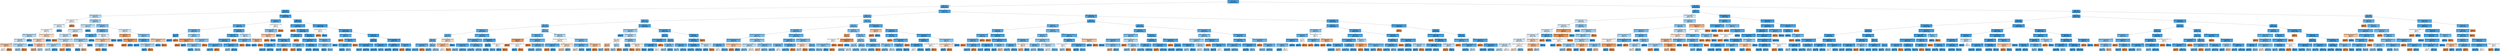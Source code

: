 digraph Tree {
node [shape=box, style="filled", color="black"] ;
0 [label="due_vs_submission_date <= 0.5\ngini = 0.083\nsamples = 153943\nvalue = [6670, 147273]", fillcolor="#399de5f3"] ;
1 [label="weight <= 1.5\ngini = 0.126\nsamples = 70923\nvalue = [4778, 66145]", fillcolor="#399de5ed"] ;
0 -> 1 [labeldistance=2.5, labelangle=45, headlabel="True"] ;
2 [label="date <= 33.0\ngini = 0.037\nsamples = 19112\nvalue = [363, 18749]", fillcolor="#399de5fa"] ;
1 -> 2 ;
3 [label="homepage_clicks_by_days <= 5.5\ngini = 0.474\nsamples = 262\nvalue = [101, 161]", fillcolor="#399de55f"] ;
2 -> 3 ;
4 [label="resource_clicks_by_days <= 5.5\ngini = 0.5\nsamples = 84\nvalue = [41, 43]", fillcolor="#399de50c"] ;
3 -> 4 ;
5 [label="glossary_clicks_by_days <= 0.5\ngini = 0.497\nsamples = 80\nvalue = [37, 43]", fillcolor="#399de524"] ;
4 -> 5 ;
6 [label="resource_clicks_by_days <= 0.5\ngini = 0.499\nsamples = 77\nvalue = [37, 40]", fillcolor="#399de513"] ;
5 -> 6 ;
7 [label="subpage_clicks_by_days_change <= 1.5\ngini = 0.465\nsamples = 38\nvalue = [14, 24]", fillcolor="#399de56a"] ;
6 -> 7 ;
8 [label="due_vs_submission_date <= -7.5\ngini = 0.484\nsamples = 34\nvalue = [14, 20]", fillcolor="#399de54d"] ;
7 -> 8 ;
9 [label="homepage_clicks_by_days <= 0.5\ngini = 0.444\nsamples = 6\nvalue = [4, 2]", fillcolor="#e581397f"] ;
8 -> 9 ;
10 [label="gini = 0.5\nsamples = 4\nvalue = [2, 2]", fillcolor="#e5813900"] ;
9 -> 10 ;
11 [label="gini = 0.0\nsamples = 2\nvalue = [2, 0]", fillcolor="#e58139ff"] ;
9 -> 11 ;
12 [label="subpage_clicks_by_days_change <= 0.5\ngini = 0.459\nsamples = 28\nvalue = [10, 18]", fillcolor="#399de571"] ;
8 -> 12 ;
13 [label="gini = 0.444\nsamples = 27\nvalue = [9, 18]", fillcolor="#399de57f"] ;
12 -> 13 ;
14 [label="gini = 0.0\nsamples = 1\nvalue = [1, 0]", fillcolor="#e58139ff"] ;
12 -> 14 ;
15 [label="gini = 0.0\nsamples = 4\nvalue = [0, 4]", fillcolor="#399de5ff"] ;
7 -> 15 ;
16 [label="oucontent_clicks_by_days_change <= 31.0\ngini = 0.484\nsamples = 39\nvalue = [23, 16]", fillcolor="#e581394e"] ;
6 -> 16 ;
17 [label="due_vs_submission_date <= -12.5\ngini = 0.47\nsamples = 37\nvalue = [23, 14]", fillcolor="#e5813964"] ;
16 -> 17 ;
18 [label="gini = 0.0\nsamples = 2\nvalue = [0, 2]", fillcolor="#399de5ff"] ;
17 -> 18 ;
19 [label="resource_clicks_by_days <= 2.5\ngini = 0.451\nsamples = 35\nvalue = [23, 12]", fillcolor="#e581397a"] ;
17 -> 19 ;
20 [label="gini = 0.384\nsamples = 27\nvalue = [20, 7]", fillcolor="#e58139a6"] ;
19 -> 20 ;
21 [label="gini = 0.469\nsamples = 8\nvalue = [3, 5]", fillcolor="#399de566"] ;
19 -> 21 ;
22 [label="gini = 0.0\nsamples = 2\nvalue = [0, 2]", fillcolor="#399de5ff"] ;
16 -> 22 ;
23 [label="gini = 0.0\nsamples = 3\nvalue = [0, 3]", fillcolor="#399de5ff"] ;
5 -> 23 ;
24 [label="gini = 0.0\nsamples = 4\nvalue = [4, 0]", fillcolor="#e58139ff"] ;
4 -> 24 ;
25 [label="forumng_clicks_by_days <= 2.5\ngini = 0.447\nsamples = 178\nvalue = [60, 118]", fillcolor="#399de57d"] ;
3 -> 25 ;
26 [label="resource_clicks_by_days_change <= 11.5\ngini = 0.478\nsamples = 101\nvalue = [40, 61]", fillcolor="#399de558"] ;
25 -> 26 ;
27 [label="resource_clicks_by_days_change <= 10.5\ngini = 0.49\nsamples = 93\nvalue = [40, 53]", fillcolor="#399de53f"] ;
26 -> 27 ;
28 [label="due_vs_submission_date <= -11.5\ngini = 0.484\nsamples = 90\nvalue = [37, 53]", fillcolor="#399de54d"] ;
27 -> 28 ;
29 [label="gini = 0.0\nsamples = 3\nvalue = [3, 0]", fillcolor="#e58139ff"] ;
28 -> 29 ;
30 [label="oucontent_clicks_by_days_change <= 53.5\ngini = 0.476\nsamples = 87\nvalue = [34, 53]", fillcolor="#399de55b"] ;
28 -> 30 ;
31 [label="oucontent_clicks_by_days_change <= 36.5\ngini = 0.455\nsamples = 77\nvalue = [27, 50]", fillcolor="#399de575"] ;
30 -> 31 ;
32 [label="gini = 0.481\nsamples = 67\nvalue = [27, 40]", fillcolor="#399de553"] ;
31 -> 32 ;
33 [label="gini = 0.0\nsamples = 10\nvalue = [0, 10]", fillcolor="#399de5ff"] ;
31 -> 33 ;
34 [label="oucontent_clicks_by_days <= 94.5\ngini = 0.42\nsamples = 10\nvalue = [7, 3]", fillcolor="#e5813992"] ;
30 -> 34 ;
35 [label="gini = 0.219\nsamples = 8\nvalue = [7, 1]", fillcolor="#e58139db"] ;
34 -> 35 ;
36 [label="gini = 0.0\nsamples = 2\nvalue = [0, 2]", fillcolor="#399de5ff"] ;
34 -> 36 ;
37 [label="gini = 0.0\nsamples = 3\nvalue = [3, 0]", fillcolor="#e58139ff"] ;
27 -> 37 ;
38 [label="gini = 0.0\nsamples = 8\nvalue = [0, 8]", fillcolor="#399de5ff"] ;
26 -> 38 ;
39 [label="homepage_clicks_by_days <= 25.5\ngini = 0.385\nsamples = 77\nvalue = [20, 57]", fillcolor="#399de5a6"] ;
25 -> 39 ;
40 [label="resource_clicks_by_days <= 8.5\ngini = 0.254\nsamples = 47\nvalue = [7, 40]", fillcolor="#399de5d2"] ;
39 -> 40 ;
41 [label="subpage_clicks_by_days <= 2.5\ngini = 0.145\nsamples = 38\nvalue = [3, 35]", fillcolor="#399de5e9"] ;
40 -> 41 ;
42 [label="resource_clicks_by_days_change <= 2.5\ngini = 0.42\nsamples = 10\nvalue = [3, 7]", fillcolor="#399de592"] ;
41 -> 42 ;
43 [label="resource_clicks_by_days <= 0.5\ngini = 0.5\nsamples = 6\nvalue = [3, 3]", fillcolor="#e5813900"] ;
42 -> 43 ;
44 [label="gini = 0.0\nsamples = 2\nvalue = [0, 2]", fillcolor="#399de5ff"] ;
43 -> 44 ;
45 [label="gini = 0.375\nsamples = 4\nvalue = [3, 1]", fillcolor="#e58139aa"] ;
43 -> 45 ;
46 [label="gini = 0.0\nsamples = 4\nvalue = [0, 4]", fillcolor="#399de5ff"] ;
42 -> 46 ;
47 [label="gini = 0.0\nsamples = 28\nvalue = [0, 28]", fillcolor="#399de5ff"] ;
41 -> 47 ;
48 [label="resource_clicks_by_days <= 13.5\ngini = 0.494\nsamples = 9\nvalue = [4, 5]", fillcolor="#399de533"] ;
40 -> 48 ;
49 [label="homepage_clicks_by_days_change <= 20.5\ngini = 0.444\nsamples = 6\nvalue = [4, 2]", fillcolor="#e581397f"] ;
48 -> 49 ;
50 [label="homepage_clicks_by_days <= 16.5\ngini = 0.444\nsamples = 3\nvalue = [1, 2]", fillcolor="#399de57f"] ;
49 -> 50 ;
51 [label="gini = 0.0\nsamples = 1\nvalue = [1, 0]", fillcolor="#e58139ff"] ;
50 -> 51 ;
52 [label="gini = 0.0\nsamples = 2\nvalue = [0, 2]", fillcolor="#399de5ff"] ;
50 -> 52 ;
53 [label="gini = 0.0\nsamples = 3\nvalue = [3, 0]", fillcolor="#e58139ff"] ;
49 -> 53 ;
54 [label="gini = 0.0\nsamples = 3\nvalue = [0, 3]", fillcolor="#399de5ff"] ;
48 -> 54 ;
55 [label="url_clicks_by_days_change <= 0.5\ngini = 0.491\nsamples = 30\nvalue = [13, 17]", fillcolor="#399de53c"] ;
39 -> 55 ;
56 [label="resource_clicks_by_days <= 3.0\ngini = 0.32\nsamples = 10\nvalue = [8, 2]", fillcolor="#e58139bf"] ;
55 -> 56 ;
57 [label="gini = 0.0\nsamples = 1\nvalue = [0, 1]", fillcolor="#399de5ff"] ;
56 -> 57 ;
58 [label="glossary_clicks_by_days_change <= 4.0\ngini = 0.198\nsamples = 9\nvalue = [8, 1]", fillcolor="#e58139df"] ;
56 -> 58 ;
59 [label="gini = 0.0\nsamples = 8\nvalue = [8, 0]", fillcolor="#e58139ff"] ;
58 -> 59 ;
60 [label="gini = 0.0\nsamples = 1\nvalue = [0, 1]", fillcolor="#399de5ff"] ;
58 -> 60 ;
61 [label="forumng_clicks_by_days <= 49.0\ngini = 0.375\nsamples = 20\nvalue = [5, 15]", fillcolor="#399de5aa"] ;
55 -> 61 ;
62 [label="glossary_clicks_by_days <= 1.5\ngini = 0.133\nsamples = 14\nvalue = [1, 13]", fillcolor="#399de5eb"] ;
61 -> 62 ;
63 [label="gini = 0.0\nsamples = 11\nvalue = [0, 11]", fillcolor="#399de5ff"] ;
62 -> 63 ;
64 [label="subpage_clicks_by_days_change <= 16.0\ngini = 0.444\nsamples = 3\nvalue = [1, 2]", fillcolor="#399de57f"] ;
62 -> 64 ;
65 [label="gini = 0.0\nsamples = 2\nvalue = [0, 2]", fillcolor="#399de5ff"] ;
64 -> 65 ;
66 [label="gini = 0.0\nsamples = 1\nvalue = [1, 0]", fillcolor="#e58139ff"] ;
64 -> 66 ;
67 [label="homepage_clicks_by_days_change <= 40.0\ngini = 0.444\nsamples = 6\nvalue = [4, 2]", fillcolor="#e581397f"] ;
61 -> 67 ;
68 [label="gini = 0.0\nsamples = 2\nvalue = [0, 2]", fillcolor="#399de5ff"] ;
67 -> 68 ;
69 [label="gini = 0.0\nsamples = 4\nvalue = [4, 0]", fillcolor="#e58139ff"] ;
67 -> 69 ;
70 [label="due_vs_submission_date <= -6.5\ngini = 0.027\nsamples = 18850\nvalue = [262, 18588]", fillcolor="#399de5fb"] ;
2 -> 70 ;
71 [label="quiz_clicks_by_days <= 41.0\ngini = 0.19\nsamples = 638\nvalue = [68, 570]", fillcolor="#399de5e1"] ;
70 -> 71 ;
72 [label="due_vs_submission_date <= -24.5\ngini = 0.178\nsamples = 626\nvalue = [62, 564]", fillcolor="#399de5e3"] ;
71 -> 72 ;
73 [label="due_vs_submission_date <= -58.5\ngini = 0.288\nsamples = 155\nvalue = [27, 128]", fillcolor="#399de5c9"] ;
72 -> 73 ;
74 [label="date <= 238.5\ngini = 0.027\nsamples = 72\nvalue = [1, 71]", fillcolor="#399de5fb"] ;
73 -> 74 ;
75 [label="gini = 0.0\nsamples = 71\nvalue = [0, 71]", fillcolor="#399de5ff"] ;
74 -> 75 ;
76 [label="gini = 0.0\nsamples = 1\nvalue = [1, 0]", fillcolor="#e58139ff"] ;
74 -> 76 ;
77 [label="due_vs_submission_date <= -53.5\ngini = 0.43\nsamples = 83\nvalue = [26, 57]", fillcolor="#399de58b"] ;
73 -> 77 ;
78 [label="homepage_clicks_by_days_change <= 1.0\ngini = 0.245\nsamples = 7\nvalue = [6, 1]", fillcolor="#e58139d4"] ;
77 -> 78 ;
79 [label="gini = 0.0\nsamples = 6\nvalue = [6, 0]", fillcolor="#e58139ff"] ;
78 -> 79 ;
80 [label="gini = 0.0\nsamples = 1\nvalue = [0, 1]", fillcolor="#399de5ff"] ;
78 -> 80 ;
81 [label="resource_clicks_by_days_change <= 5.0\ngini = 0.388\nsamples = 76\nvalue = [20, 56]", fillcolor="#399de5a4"] ;
77 -> 81 ;
82 [label="forumng_clicks_by_days_change <= -0.5\ngini = 0.368\nsamples = 74\nvalue = [18, 56]", fillcolor="#399de5ad"] ;
81 -> 82 ;
83 [label="gini = 0.0\nsamples = 11\nvalue = [0, 11]", fillcolor="#399de5ff"] ;
82 -> 83 ;
84 [label="gini = 0.408\nsamples = 63\nvalue = [18, 45]", fillcolor="#399de599"] ;
82 -> 84 ;
85 [label="gini = 0.0\nsamples = 2\nvalue = [2, 0]", fillcolor="#e58139ff"] ;
81 -> 85 ;
86 [label="assessment_type_CMA <= 0.5\ngini = 0.138\nsamples = 471\nvalue = [35, 436]", fillcolor="#399de5eb"] ;
72 -> 86 ;
87 [label="forumng_clicks_by_days <= 81.0\ngini = 0.125\nsamples = 461\nvalue = [31, 430]", fillcolor="#399de5ed"] ;
86 -> 87 ;
88 [label="homepage_clicks_by_days <= 0.5\ngini = 0.122\nsamples = 460\nvalue = [30, 430]", fillcolor="#399de5ed"] ;
87 -> 88 ;
89 [label="oucontent_clicks_by_days_change <= 4.0\ngini = 0.178\nsamples = 193\nvalue = [19, 174]", fillcolor="#399de5e3"] ;
88 -> 89 ;
90 [label="gini = 0.162\nsamples = 191\nvalue = [17, 174]", fillcolor="#399de5e6"] ;
89 -> 90 ;
91 [label="gini = 0.0\nsamples = 2\nvalue = [2, 0]", fillcolor="#e58139ff"] ;
89 -> 91 ;
92 [label="oucontent_clicks_by_days_change <= -29.5\ngini = 0.079\nsamples = 267\nvalue = [11, 256]", fillcolor="#399de5f4"] ;
88 -> 92 ;
93 [label="gini = 0.408\nsamples = 7\nvalue = [2, 5]", fillcolor="#399de599"] ;
92 -> 93 ;
94 [label="gini = 0.067\nsamples = 260\nvalue = [9, 251]", fillcolor="#399de5f6"] ;
92 -> 94 ;
95 [label="gini = 0.0\nsamples = 1\nvalue = [1, 0]", fillcolor="#e58139ff"] ;
87 -> 95 ;
96 [label="resource_clicks_by_days <= 2.0\ngini = 0.48\nsamples = 10\nvalue = [4, 6]", fillcolor="#399de555"] ;
86 -> 96 ;
97 [label="quiz_clicks_by_days_change <= -39.5\ngini = 0.278\nsamples = 6\nvalue = [1, 5]", fillcolor="#399de5cc"] ;
96 -> 97 ;
98 [label="gini = 0.0\nsamples = 1\nvalue = [1, 0]", fillcolor="#e58139ff"] ;
97 -> 98 ;
99 [label="gini = 0.0\nsamples = 5\nvalue = [0, 5]", fillcolor="#399de5ff"] ;
97 -> 99 ;
100 [label="quiz_clicks_by_days <= 2.0\ngini = 0.375\nsamples = 4\nvalue = [3, 1]", fillcolor="#e58139aa"] ;
96 -> 100 ;
101 [label="gini = 0.0\nsamples = 1\nvalue = [0, 1]", fillcolor="#399de5ff"] ;
100 -> 101 ;
102 [label="gini = 0.0\nsamples = 3\nvalue = [3, 0]", fillcolor="#e58139ff"] ;
100 -> 102 ;
103 [label="homepage_clicks_by_days <= 20.0\ngini = 0.5\nsamples = 12\nvalue = [6, 6]", fillcolor="#e5813900"] ;
71 -> 103 ;
104 [label="homepage_clicks_by_days <= 12.0\ngini = 0.375\nsamples = 8\nvalue = [2, 6]", fillcolor="#399de5aa"] ;
103 -> 104 ;
105 [label="resource_clicks_by_days_change <= 0.5\ngini = 0.444\nsamples = 3\nvalue = [2, 1]", fillcolor="#e581397f"] ;
104 -> 105 ;
106 [label="gini = 0.0\nsamples = 2\nvalue = [2, 0]", fillcolor="#e58139ff"] ;
105 -> 106 ;
107 [label="gini = 0.0\nsamples = 1\nvalue = [0, 1]", fillcolor="#399de5ff"] ;
105 -> 107 ;
108 [label="gini = 0.0\nsamples = 5\nvalue = [0, 5]", fillcolor="#399de5ff"] ;
104 -> 108 ;
109 [label="gini = 0.0\nsamples = 4\nvalue = [4, 0]", fillcolor="#e58139ff"] ;
103 -> 109 ;
110 [label="weight <= 0.5\ngini = 0.021\nsamples = 18212\nvalue = [194, 18018]", fillcolor="#399de5fc"] ;
70 -> 110 ;
111 [label="resource_clicks_by_days_change <= -29.0\ngini = 0.047\nsamples = 4152\nvalue = [99, 4053]", fillcolor="#399de5f9"] ;
110 -> 111 ;
112 [label="gini = 0.0\nsamples = 2\nvalue = [2, 0]", fillcolor="#e58139ff"] ;
111 -> 112 ;
113 [label="oucontent_clicks_by_days <= 42.5\ngini = 0.046\nsamples = 4150\nvalue = [97, 4053]", fillcolor="#399de5f9"] ;
111 -> 113 ;
114 [label="subpage_clicks_by_days <= 86.0\ngini = 0.079\nsamples = 1887\nvalue = [78, 1809]", fillcolor="#399de5f4"] ;
113 -> 114 ;
115 [label="homepage_clicks_by_days <= 31.5\ngini = 0.078\nsamples = 1886\nvalue = [77, 1809]", fillcolor="#399de5f4"] ;
114 -> 115 ;
116 [label="oucontent_clicks_by_days <= 0.5\ngini = 0.074\nsamples = 1845\nvalue = [71, 1774]", fillcolor="#399de5f5"] ;
115 -> 116 ;
117 [label="gini = 0.118\nsamples = 525\nvalue = [33, 492]", fillcolor="#399de5ee"] ;
116 -> 117 ;
118 [label="gini = 0.056\nsamples = 1320\nvalue = [38, 1282]", fillcolor="#399de5f7"] ;
116 -> 118 ;
119 [label="oucontent_clicks_by_days_change <= 29.0\ngini = 0.25\nsamples = 41\nvalue = [6, 35]", fillcolor="#399de5d3"] ;
115 -> 119 ;
120 [label="gini = 0.184\nsamples = 39\nvalue = [4, 35]", fillcolor="#399de5e2"] ;
119 -> 120 ;
121 [label="gini = 0.0\nsamples = 2\nvalue = [2, 0]", fillcolor="#e58139ff"] ;
119 -> 121 ;
122 [label="gini = 0.0\nsamples = 1\nvalue = [1, 0]", fillcolor="#e58139ff"] ;
114 -> 122 ;
123 [label="page_clicks_by_days <= 8.5\ngini = 0.017\nsamples = 2263\nvalue = [19, 2244]", fillcolor="#399de5fd"] ;
113 -> 123 ;
124 [label="resource_clicks_by_days_change <= -9.5\ngini = 0.015\nsamples = 2249\nvalue = [17, 2232]", fillcolor="#399de5fd"] ;
123 -> 124 ;
125 [label="homepage_clicks_by_days <= 10.0\ngini = 0.245\nsamples = 7\nvalue = [1, 6]", fillcolor="#399de5d4"] ;
124 -> 125 ;
126 [label="gini = 0.0\nsamples = 1\nvalue = [1, 0]", fillcolor="#e58139ff"] ;
125 -> 126 ;
127 [label="gini = 0.0\nsamples = 6\nvalue = [0, 6]", fillcolor="#399de5ff"] ;
125 -> 127 ;
128 [label="due_vs_submission_date <= -1.5\ngini = 0.014\nsamples = 2242\nvalue = [16, 2226]", fillcolor="#399de5fd"] ;
124 -> 128 ;
129 [label="gini = 0.037\nsamples = 425\nvalue = [8, 417]", fillcolor="#399de5fa"] ;
128 -> 129 ;
130 [label="gini = 0.009\nsamples = 1817\nvalue = [8, 1809]", fillcolor="#399de5fe"] ;
128 -> 130 ;
131 [label="subpage_clicks_by_days <= 39.5\ngini = 0.245\nsamples = 14\nvalue = [2, 12]", fillcolor="#399de5d4"] ;
123 -> 131 ;
132 [label="ouwiki_clicks_by_days_change <= -0.5\ngini = 0.346\nsamples = 9\nvalue = [2, 7]", fillcolor="#399de5b6"] ;
131 -> 132 ;
133 [label="gini = 0.0\nsamples = 1\nvalue = [0, 1]", fillcolor="#399de5ff"] ;
132 -> 133 ;
134 [label="gini = 0.375\nsamples = 8\nvalue = [2, 6]", fillcolor="#399de5aa"] ;
132 -> 134 ;
135 [label="gini = 0.0\nsamples = 5\nvalue = [0, 5]", fillcolor="#399de5ff"] ;
131 -> 135 ;
136 [label="glossary_clicks_by_days_change <= -11.5\ngini = 0.013\nsamples = 14060\nvalue = [95, 13965]", fillcolor="#399de5fd"] ;
110 -> 136 ;
137 [label="homepage_clicks_by_days <= 130.0\ngini = 0.5\nsamples = 2\nvalue = [1, 1]", fillcolor="#e5813900"] ;
136 -> 137 ;
138 [label="gini = 0.0\nsamples = 1\nvalue = [1, 0]", fillcolor="#e58139ff"] ;
137 -> 138 ;
139 [label="gini = 0.0\nsamples = 1\nvalue = [0, 1]", fillcolor="#399de5ff"] ;
137 -> 139 ;
140 [label="quiz_clicks_by_days_change <= -37.5\ngini = 0.013\nsamples = 14058\nvalue = [94, 13964]", fillcolor="#399de5fd"] ;
136 -> 140 ;
141 [label="homepage_clicks_by_days <= 0.5\ngini = 0.219\nsamples = 24\nvalue = [3, 21]", fillcolor="#399de5db"] ;
140 -> 141 ;
142 [label="gini = 0.0\nsamples = 1\nvalue = [1, 0]", fillcolor="#e58139ff"] ;
141 -> 142 ;
143 [label="subpage_clicks_by_days <= 32.0\ngini = 0.159\nsamples = 23\nvalue = [2, 21]", fillcolor="#399de5e7"] ;
141 -> 143 ;
144 [label="quiz_clicks_by_days_change <= -38.5\ngini = 0.087\nsamples = 22\nvalue = [1, 21]", fillcolor="#399de5f3"] ;
143 -> 144 ;
145 [label="gini = 0.0\nsamples = 18\nvalue = [0, 18]", fillcolor="#399de5ff"] ;
144 -> 145 ;
146 [label="gini = 0.375\nsamples = 4\nvalue = [1, 3]", fillcolor="#399de5aa"] ;
144 -> 146 ;
147 [label="gini = 0.0\nsamples = 1\nvalue = [1, 0]", fillcolor="#e58139ff"] ;
143 -> 147 ;
148 [label="forumng_clicks_by_days <= 6.5\ngini = 0.013\nsamples = 14034\nvalue = [91, 13943]", fillcolor="#399de5fd"] ;
140 -> 148 ;
149 [label="date <= 92.5\ngini = 0.02\nsamples = 6679\nvalue = [69, 6610]", fillcolor="#399de5fc"] ;
148 -> 149 ;
150 [label="subpage_clicks_by_days_change <= -18.5\ngini = 0.004\nsamples = 1887\nvalue = [4, 1883]", fillcolor="#399de5fe"] ;
149 -> 150 ;
151 [label="gini = 0.142\nsamples = 13\nvalue = [1, 12]", fillcolor="#399de5ea"] ;
150 -> 151 ;
152 [label="gini = 0.003\nsamples = 1874\nvalue = [3, 1871]", fillcolor="#399de5ff"] ;
150 -> 152 ;
153 [label="quiz_clicks_by_days_change <= 28.5\ngini = 0.027\nsamples = 4792\nvalue = [65, 4727]", fillcolor="#399de5fb"] ;
149 -> 153 ;
154 [label="gini = 0.026\nsamples = 4765\nvalue = [62, 4703]", fillcolor="#399de5fc"] ;
153 -> 154 ;
155 [label="gini = 0.198\nsamples = 27\nvalue = [3, 24]", fillcolor="#399de5df"] ;
153 -> 155 ;
156 [label="quiz_clicks_by_days_change <= 39.5\ngini = 0.006\nsamples = 7355\nvalue = [22, 7333]", fillcolor="#399de5fe"] ;
148 -> 156 ;
157 [label="resource_clicks_by_days <= 18.5\ngini = 0.006\nsamples = 7343\nvalue = [21, 7322]", fillcolor="#399de5fe"] ;
156 -> 157 ;
158 [label="gini = 0.005\nsamples = 7203\nvalue = [18, 7185]", fillcolor="#399de5fe"] ;
157 -> 158 ;
159 [label="gini = 0.042\nsamples = 140\nvalue = [3, 137]", fillcolor="#399de5f9"] ;
157 -> 159 ;
160 [label="quiz_clicks_by_days <= 40.5\ngini = 0.153\nsamples = 12\nvalue = [1, 11]", fillcolor="#399de5e8"] ;
156 -> 160 ;
161 [label="gini = 0.0\nsamples = 1\nvalue = [1, 0]", fillcolor="#e58139ff"] ;
160 -> 161 ;
162 [label="gini = 0.0\nsamples = 11\nvalue = [0, 11]", fillcolor="#399de5ff"] ;
160 -> 162 ;
163 [label="homepage_clicks_by_days <= 9.5\ngini = 0.156\nsamples = 51811\nvalue = [4415, 47396]", fillcolor="#399de5e7"] ;
1 -> 163 ;
164 [label="weight <= 19.0\ngini = 0.227\nsamples = 17645\nvalue = [2306, 15339]", fillcolor="#399de5d9"] ;
163 -> 164 ;
165 [label="weight <= 17.75\ngini = 0.188\nsamples = 11165\nvalue = [1172, 9993]", fillcolor="#399de5e1"] ;
164 -> 165 ;
166 [label="date <= 150.0\ngini = 0.224\nsamples = 7266\nvalue = [936, 6330]", fillcolor="#399de5d9"] ;
165 -> 166 ;
167 [label="due_vs_submission_date <= -7.5\ngini = 0.21\nsamples = 6438\nvalue = [769, 5669]", fillcolor="#399de5dc"] ;
166 -> 167 ;
168 [label="date <= 101.0\ngini = 0.303\nsamples = 677\nvalue = [126, 551]", fillcolor="#399de5c5"] ;
167 -> 168 ;
169 [label="date <= 44.0\ngini = 0.288\nsamples = 659\nvalue = [115, 544]", fillcolor="#399de5c9"] ;
168 -> 169 ;
170 [label="page_clicks_by_days_change <= 2.5\ngini = 0.223\nsamples = 398\nvalue = [51, 347]", fillcolor="#399de5da"] ;
169 -> 170 ;
171 [label="gini = 0.217\nsamples = 396\nvalue = [49, 347]", fillcolor="#399de5db"] ;
170 -> 171 ;
172 [label="gini = 0.0\nsamples = 2\nvalue = [2, 0]", fillcolor="#e58139ff"] ;
170 -> 172 ;
173 [label="weight <= 11.25\ngini = 0.37\nsamples = 261\nvalue = [64, 197]", fillcolor="#399de5ac"] ;
169 -> 173 ;
174 [label="gini = 0.251\nsamples = 95\nvalue = [14, 81]", fillcolor="#399de5d3"] ;
173 -> 174 ;
175 [label="gini = 0.421\nsamples = 166\nvalue = [50, 116]", fillcolor="#399de591"] ;
173 -> 175 ;
176 [label="oucontent_clicks_by_days <= 10.5\ngini = 0.475\nsamples = 18\nvalue = [11, 7]", fillcolor="#e581395d"] ;
168 -> 176 ;
177 [label="due_vs_submission_date <= -11.5\ngini = 0.43\nsamples = 16\nvalue = [11, 5]", fillcolor="#e581398b"] ;
176 -> 177 ;
178 [label="gini = 0.5\nsamples = 8\nvalue = [4, 4]", fillcolor="#e5813900"] ;
177 -> 178 ;
179 [label="gini = 0.219\nsamples = 8\nvalue = [7, 1]", fillcolor="#e58139db"] ;
177 -> 179 ;
180 [label="gini = 0.0\nsamples = 2\nvalue = [0, 2]", fillcolor="#399de5ff"] ;
176 -> 180 ;
181 [label="forumng_clicks_by_days_change <= 14.5\ngini = 0.198\nsamples = 5761\nvalue = [643, 5118]", fillcolor="#399de5df"] ;
167 -> 181 ;
182 [label="homepage_clicks_by_days_change <= -7.5\ngini = 0.206\nsamples = 5428\nvalue = [633, 4795]", fillcolor="#399de5dd"] ;
181 -> 182 ;
183 [label="page_clicks_by_days_change <= -1.5\ngini = 0.159\nsamples = 1479\nvalue = [129, 1350]", fillcolor="#399de5e7"] ;
182 -> 183 ;
184 [label="gini = 0.348\nsamples = 49\nvalue = [11, 38]", fillcolor="#399de5b5"] ;
183 -> 184 ;
185 [label="gini = 0.151\nsamples = 1430\nvalue = [118, 1312]", fillcolor="#399de5e8"] ;
183 -> 185 ;
186 [label="externalquiz_clicks_by_days <= 1.5\ngini = 0.223\nsamples = 3949\nvalue = [504, 3445]", fillcolor="#399de5da"] ;
182 -> 186 ;
187 [label="gini = 0.214\nsamples = 3651\nvalue = [444, 3207]", fillcolor="#399de5dc"] ;
186 -> 187 ;
188 [label="gini = 0.322\nsamples = 298\nvalue = [60, 238]", fillcolor="#399de5bf"] ;
186 -> 188 ;
189 [label="url_clicks_by_days_change <= 12.0\ngini = 0.058\nsamples = 333\nvalue = [10, 323]", fillcolor="#399de5f7"] ;
181 -> 189 ;
190 [label="date <= 101.0\ngini = 0.053\nsamples = 331\nvalue = [9, 322]", fillcolor="#399de5f8"] ;
189 -> 190 ;
191 [label="gini = 0.038\nsamples = 310\nvalue = [6, 304]", fillcolor="#399de5fa"] ;
190 -> 191 ;
192 [label="gini = 0.245\nsamples = 21\nvalue = [3, 18]", fillcolor="#399de5d4"] ;
190 -> 192 ;
193 [label="oucontent_clicks_by_days <= 1.5\ngini = 0.5\nsamples = 2\nvalue = [1, 1]", fillcolor="#e5813900"] ;
189 -> 193 ;
194 [label="gini = 0.0\nsamples = 1\nvalue = [0, 1]", fillcolor="#399de5ff"] ;
193 -> 194 ;
195 [label="gini = 0.0\nsamples = 1\nvalue = [1, 0]", fillcolor="#e58139ff"] ;
193 -> 195 ;
196 [label="weight <= 11.5\ngini = 0.322\nsamples = 828\nvalue = [167, 661]", fillcolor="#399de5bf"] ;
166 -> 196 ;
197 [label="due_vs_submission_date <= -7.0\ngini = 0.275\nsamples = 679\nvalue = [112, 567]", fillcolor="#399de5cd"] ;
196 -> 197 ;
198 [label="oucontent_clicks_by_days <= 10.0\ngini = 0.245\nsamples = 7\nvalue = [6, 1]", fillcolor="#e58139d4"] ;
197 -> 198 ;
199 [label="gini = 0.0\nsamples = 5\nvalue = [5, 0]", fillcolor="#e58139ff"] ;
198 -> 199 ;
200 [label="forumng_clicks_by_days_change <= 5.0\ngini = 0.5\nsamples = 2\nvalue = [1, 1]", fillcolor="#e5813900"] ;
198 -> 200 ;
201 [label="gini = 0.0\nsamples = 1\nvalue = [0, 1]", fillcolor="#399de5ff"] ;
200 -> 201 ;
202 [label="gini = 0.0\nsamples = 1\nvalue = [1, 0]", fillcolor="#e58139ff"] ;
200 -> 202 ;
203 [label="homepage_clicks_by_days_change <= -55.5\ngini = 0.266\nsamples = 672\nvalue = [106, 566]", fillcolor="#399de5cf"] ;
197 -> 203 ;
204 [label="gini = 0.0\nsamples = 2\nvalue = [2, 0]", fillcolor="#e58139ff"] ;
203 -> 204 ;
205 [label="quiz_clicks_by_days_change <= 4.0\ngini = 0.262\nsamples = 670\nvalue = [104, 566]", fillcolor="#399de5d0"] ;
203 -> 205 ;
206 [label="gini = 0.211\nsamples = 408\nvalue = [49, 359]", fillcolor="#399de5dc"] ;
205 -> 206 ;
207 [label="gini = 0.332\nsamples = 262\nvalue = [55, 207]", fillcolor="#399de5bb"] ;
205 -> 207 ;
208 [label="forumng_clicks_by_days <= 0.5\ngini = 0.466\nsamples = 149\nvalue = [55, 94]", fillcolor="#399de56a"] ;
196 -> 208 ;
209 [label="forumng_clicks_by_days_change <= -5.5\ngini = 0.499\nsamples = 79\nvalue = [41, 38]", fillcolor="#e5813913"] ;
208 -> 209 ;
210 [label="subpage_clicks_by_days_change <= -34.5\ngini = 0.18\nsamples = 10\nvalue = [1, 9]", fillcolor="#399de5e3"] ;
209 -> 210 ;
211 [label="gini = 0.0\nsamples = 1\nvalue = [1, 0]", fillcolor="#e58139ff"] ;
210 -> 211 ;
212 [label="gini = 0.0\nsamples = 9\nvalue = [0, 9]", fillcolor="#399de5ff"] ;
210 -> 212 ;
213 [label="externalquiz_clicks_by_days <= 1.5\ngini = 0.487\nsamples = 69\nvalue = [40, 29]", fillcolor="#e5813946"] ;
209 -> 213 ;
214 [label="gini = 0.467\nsamples = 62\nvalue = [39, 23]", fillcolor="#e5813969"] ;
213 -> 214 ;
215 [label="gini = 0.245\nsamples = 7\nvalue = [1, 6]", fillcolor="#399de5d4"] ;
213 -> 215 ;
216 [label="ouelluminate_clicks_by_days <= 0.5\ngini = 0.32\nsamples = 70\nvalue = [14, 56]", fillcolor="#399de5bf"] ;
208 -> 216 ;
217 [label="subpage_clicks_by_days_change <= -11.0\ngini = 0.264\nsamples = 64\nvalue = [10, 54]", fillcolor="#399de5d0"] ;
216 -> 217 ;
218 [label="gini = 0.49\nsamples = 7\nvalue = [4, 3]", fillcolor="#e5813940"] ;
217 -> 218 ;
219 [label="gini = 0.188\nsamples = 57\nvalue = [6, 51]", fillcolor="#399de5e1"] ;
217 -> 219 ;
220 [label="subpage_clicks_by_days <= 6.5\ngini = 0.444\nsamples = 6\nvalue = [4, 2]", fillcolor="#e581397f"] ;
216 -> 220 ;
221 [label="gini = 0.0\nsamples = 2\nvalue = [0, 2]", fillcolor="#399de5ff"] ;
220 -> 221 ;
222 [label="gini = 0.0\nsamples = 4\nvalue = [4, 0]", fillcolor="#e58139ff"] ;
220 -> 222 ;
223 [label="due_vs_submission_date <= -29.5\ngini = 0.114\nsamples = 3899\nvalue = [236, 3663]", fillcolor="#399de5ef"] ;
165 -> 223 ;
224 [label="forumng_clicks_by_days_change <= -7.0\ngini = 0.424\nsamples = 82\nvalue = [25, 57]", fillcolor="#399de58f"] ;
223 -> 224 ;
225 [label="gini = 0.0\nsamples = 15\nvalue = [0, 15]", fillcolor="#399de5ff"] ;
224 -> 225 ;
226 [label="homepage_clicks_by_days <= 1.5\ngini = 0.468\nsamples = 67\nvalue = [25, 42]", fillcolor="#399de567"] ;
224 -> 226 ;
227 [label="date <= 141.5\ngini = 0.497\nsamples = 28\nvalue = [15, 13]", fillcolor="#e5813922"] ;
226 -> 227 ;
228 [label="date <= 64.5\ngini = 0.444\nsamples = 15\nvalue = [10, 5]", fillcolor="#e581397f"] ;
227 -> 228 ;
229 [label="gini = 0.375\nsamples = 4\nvalue = [1, 3]", fillcolor="#399de5aa"] ;
228 -> 229 ;
230 [label="gini = 0.298\nsamples = 11\nvalue = [9, 2]", fillcolor="#e58139c6"] ;
228 -> 230 ;
231 [label="date <= 176.5\ngini = 0.473\nsamples = 13\nvalue = [5, 8]", fillcolor="#399de560"] ;
227 -> 231 ;
232 [label="gini = 0.444\nsamples = 12\nvalue = [4, 8]", fillcolor="#399de57f"] ;
231 -> 232 ;
233 [label="gini = 0.0\nsamples = 1\nvalue = [1, 0]", fillcolor="#e58139ff"] ;
231 -> 233 ;
234 [label="subpage_clicks_by_days <= 1.5\ngini = 0.381\nsamples = 39\nvalue = [10, 29]", fillcolor="#399de5a7"] ;
226 -> 234 ;
235 [label="date <= 176.5\ngini = 0.245\nsamples = 28\nvalue = [4, 24]", fillcolor="#399de5d4"] ;
234 -> 235 ;
236 [label="gini = 0.198\nsamples = 27\nvalue = [3, 24]", fillcolor="#399de5df"] ;
235 -> 236 ;
237 [label="gini = 0.0\nsamples = 1\nvalue = [1, 0]", fillcolor="#e58139ff"] ;
235 -> 237 ;
238 [label="due_vs_submission_date <= -35.5\ngini = 0.496\nsamples = 11\nvalue = [6, 5]", fillcolor="#e581392a"] ;
234 -> 238 ;
239 [label="gini = 0.375\nsamples = 8\nvalue = [6, 2]", fillcolor="#e58139aa"] ;
238 -> 239 ;
240 [label="gini = 0.0\nsamples = 3\nvalue = [0, 3]", fillcolor="#399de5ff"] ;
238 -> 240 ;
241 [label="homepage_clicks_by_days <= 1.5\ngini = 0.104\nsamples = 3817\nvalue = [211, 3606]", fillcolor="#399de5f0"] ;
223 -> 241 ;
242 [label="date <= 85.5\ngini = 0.158\nsamples = 877\nvalue = [76, 801]", fillcolor="#399de5e7"] ;
241 -> 242 ;
243 [label="forumng_clicks_by_days_change <= 24.5\ngini = 0.065\nsamples = 299\nvalue = [10, 289]", fillcolor="#399de5f6"] ;
242 -> 243 ;
244 [label="quiz_clicks_by_days_change <= 20.0\ngini = 0.059\nsamples = 298\nvalue = [9, 289]", fillcolor="#399de5f7"] ;
243 -> 244 ;
245 [label="gini = 0.053\nsamples = 296\nvalue = [8, 288]", fillcolor="#399de5f8"] ;
244 -> 245 ;
246 [label="gini = 0.5\nsamples = 2\nvalue = [1, 1]", fillcolor="#e5813900"] ;
244 -> 246 ;
247 [label="gini = 0.0\nsamples = 1\nvalue = [1, 0]", fillcolor="#e58139ff"] ;
243 -> 247 ;
248 [label="date <= 92.5\ngini = 0.202\nsamples = 578\nvalue = [66, 512]", fillcolor="#399de5de"] ;
242 -> 248 ;
249 [label="quiz_clicks_by_days <= 0.5\ngini = 0.34\nsamples = 46\nvalue = [10, 36]", fillcolor="#399de5b8"] ;
248 -> 249 ;
250 [label="gini = 0.436\nsamples = 28\nvalue = [9, 19]", fillcolor="#399de586"] ;
249 -> 250 ;
251 [label="gini = 0.105\nsamples = 18\nvalue = [1, 17]", fillcolor="#399de5f0"] ;
249 -> 251 ;
252 [label="due_vs_submission_date <= -22.5\ngini = 0.188\nsamples = 532\nvalue = [56, 476]", fillcolor="#399de5e1"] ;
248 -> 252 ;
253 [label="gini = 0.42\nsamples = 10\nvalue = [3, 7]", fillcolor="#399de592"] ;
252 -> 253 ;
254 [label="gini = 0.182\nsamples = 522\nvalue = [53, 469]", fillcolor="#399de5e2"] ;
252 -> 254 ;
255 [label="url_clicks_by_days <= 8.0\ngini = 0.088\nsamples = 2940\nvalue = [135, 2805]", fillcolor="#399de5f3"] ;
241 -> 255 ;
256 [label="quiz_clicks_by_days <= 43.0\ngini = 0.087\nsamples = 2939\nvalue = [134, 2805]", fillcolor="#399de5f3"] ;
255 -> 256 ;
257 [label="homepage_clicks_by_days <= 5.5\ngini = 0.086\nsamples = 2934\nvalue = [132, 2802]", fillcolor="#399de5f3"] ;
256 -> 257 ;
258 [label="gini = 0.105\nsamples = 1677\nvalue = [93, 1584]", fillcolor="#399de5f0"] ;
257 -> 258 ;
259 [label="gini = 0.06\nsamples = 1257\nvalue = [39, 1218]", fillcolor="#399de5f7"] ;
257 -> 259 ;
260 [label="subpage_clicks_by_days <= 0.5\ngini = 0.48\nsamples = 5\nvalue = [2, 3]", fillcolor="#399de555"] ;
256 -> 260 ;
261 [label="gini = 0.0\nsamples = 3\nvalue = [0, 3]", fillcolor="#399de5ff"] ;
260 -> 261 ;
262 [label="gini = 0.0\nsamples = 2\nvalue = [2, 0]", fillcolor="#e58139ff"] ;
260 -> 262 ;
263 [label="gini = 0.0\nsamples = 1\nvalue = [1, 0]", fillcolor="#e58139ff"] ;
255 -> 263 ;
264 [label="weight <= 26.5\ngini = 0.289\nsamples = 6480\nvalue = [1134, 5346]", fillcolor="#399de5c9"] ;
164 -> 264 ;
265 [label="date <= 141.0\ngini = 0.326\nsamples = 5121\nvalue = [1048, 4073]", fillcolor="#399de5bd"] ;
264 -> 265 ;
266 [label="due_vs_submission_date <= -7.5\ngini = 0.283\nsamples = 2788\nvalue = [475, 2313]", fillcolor="#399de5cb"] ;
265 -> 266 ;
267 [label="oucontent_clicks_by_days_change <= -27.5\ngini = 0.365\nsamples = 717\nvalue = [172, 545]", fillcolor="#399de5af"] ;
266 -> 267 ;
268 [label="resource_clicks_by_days_change <= 4.0\ngini = 0.231\nsamples = 180\nvalue = [24, 156]", fillcolor="#399de5d8"] ;
267 -> 268 ;
269 [label="due_vs_submission_date <= -57.0\ngini = 0.218\nsamples = 177\nvalue = [22, 155]", fillcolor="#399de5db"] ;
268 -> 269 ;
270 [label="gini = 0.5\nsamples = 6\nvalue = [3, 3]", fillcolor="#e5813900"] ;
269 -> 270 ;
271 [label="gini = 0.198\nsamples = 171\nvalue = [19, 152]", fillcolor="#399de5df"] ;
269 -> 271 ;
272 [label="oucollaborate_clicks_by_days_change <= 0.5\ngini = 0.444\nsamples = 3\nvalue = [2, 1]", fillcolor="#e581397f"] ;
268 -> 272 ;
273 [label="gini = 0.0\nsamples = 2\nvalue = [2, 0]", fillcolor="#e58139ff"] ;
272 -> 273 ;
274 [label="gini = 0.0\nsamples = 1\nvalue = [0, 1]", fillcolor="#399de5ff"] ;
272 -> 274 ;
275 [label="oucontent_clicks_by_days_change <= -7.5\ngini = 0.399\nsamples = 537\nvalue = [148, 389]", fillcolor="#399de59e"] ;
267 -> 275 ;
276 [label="resource_clicks_by_days_change <= -0.5\ngini = 0.467\nsamples = 180\nvalue = [67, 113]", fillcolor="#399de568"] ;
275 -> 276 ;
277 [label="gini = 0.37\nsamples = 98\nvalue = [24, 74]", fillcolor="#399de5ac"] ;
276 -> 277 ;
278 [label="gini = 0.499\nsamples = 82\nvalue = [43, 39]", fillcolor="#e5813918"] ;
276 -> 278 ;
279 [label="forumng_clicks_by_days_change <= -42.5\ngini = 0.351\nsamples = 357\nvalue = [81, 276]", fillcolor="#399de5b4"] ;
275 -> 279 ;
280 [label="gini = 0.444\nsamples = 6\nvalue = [4, 2]", fillcolor="#e581397f"] ;
279 -> 280 ;
281 [label="gini = 0.342\nsamples = 351\nvalue = [77, 274]", fillcolor="#399de5b7"] ;
279 -> 281 ;
282 [label="homepage_clicks_by_days_change <= 1.5\ngini = 0.25\nsamples = 2071\nvalue = [303, 1768]", fillcolor="#399de5d3"] ;
266 -> 282 ;
283 [label="homepage_clicks_by_days <= 2.5\ngini = 0.228\nsamples = 1730\nvalue = [227, 1503]", fillcolor="#399de5d8"] ;
282 -> 283 ;
284 [label="quiz_clicks_by_days <= 20.0\ngini = 0.303\nsamples = 398\nvalue = [74, 324]", fillcolor="#399de5c5"] ;
283 -> 284 ;
285 [label="gini = 0.295\nsamples = 390\nvalue = [70, 320]", fillcolor="#399de5c7"] ;
284 -> 285 ;
286 [label="gini = 0.5\nsamples = 8\nvalue = [4, 4]", fillcolor="#e5813900"] ;
284 -> 286 ;
287 [label="forumng_clicks_by_days <= 65.5\ngini = 0.203\nsamples = 1332\nvalue = [153, 1179]", fillcolor="#399de5de"] ;
283 -> 287 ;
288 [label="gini = 0.201\nsamples = 1330\nvalue = [151, 1179]", fillcolor="#399de5de"] ;
287 -> 288 ;
289 [label="gini = 0.0\nsamples = 2\nvalue = [2, 0]", fillcolor="#e58139ff"] ;
287 -> 289 ;
290 [label="subpage_clicks_by_days_change <= -2.5\ngini = 0.346\nsamples = 341\nvalue = [76, 265]", fillcolor="#399de5b6"] ;
282 -> 290 ;
291 [label="subpage_clicks_by_days <= 4.5\ngini = 0.484\nsamples = 17\nvalue = [10, 7]", fillcolor="#e581394d"] ;
290 -> 291 ;
292 [label="gini = 0.486\nsamples = 12\nvalue = [5, 7]", fillcolor="#399de549"] ;
291 -> 292 ;
293 [label="gini = 0.0\nsamples = 5\nvalue = [5, 0]", fillcolor="#e58139ff"] ;
291 -> 293 ;
294 [label="weight <= 21.0\ngini = 0.324\nsamples = 324\nvalue = [66, 258]", fillcolor="#399de5be"] ;
290 -> 294 ;
295 [label="gini = 0.222\nsamples = 118\nvalue = [15, 103]", fillcolor="#399de5da"] ;
294 -> 295 ;
296 [label="gini = 0.373\nsamples = 206\nvalue = [51, 155]", fillcolor="#399de5ab"] ;
294 -> 296 ;
297 [label="due_vs_submission_date <= -29.0\ngini = 0.371\nsamples = 2333\nvalue = [573, 1760]", fillcolor="#399de5ac"] ;
265 -> 297 ;
298 [label="date <= 161.5\ngini = 0.32\nsamples = 20\nvalue = [16, 4]", fillcolor="#e58139bf"] ;
297 -> 298 ;
299 [label="due_vs_submission_date <= -36.0\ngini = 0.5\nsamples = 6\nvalue = [3, 3]", fillcolor="#e5813900"] ;
298 -> 299 ;
300 [label="oucontent_clicks_by_days_change <= 0.5\ngini = 0.375\nsamples = 4\nvalue = [1, 3]", fillcolor="#399de5aa"] ;
299 -> 300 ;
301 [label="gini = 0.0\nsamples = 3\nvalue = [0, 3]", fillcolor="#399de5ff"] ;
300 -> 301 ;
302 [label="gini = 0.0\nsamples = 1\nvalue = [1, 0]", fillcolor="#e58139ff"] ;
300 -> 302 ;
303 [label="gini = 0.0\nsamples = 2\nvalue = [2, 0]", fillcolor="#e58139ff"] ;
299 -> 303 ;
304 [label="ouwiki_clicks_by_days_change <= 1.5\ngini = 0.133\nsamples = 14\nvalue = [13, 1]", fillcolor="#e58139eb"] ;
298 -> 304 ;
305 [label="gini = 0.0\nsamples = 13\nvalue = [13, 0]", fillcolor="#e58139ff"] ;
304 -> 305 ;
306 [label="gini = 0.0\nsamples = 1\nvalue = [0, 1]", fillcolor="#399de5ff"] ;
304 -> 306 ;
307 [label="url_clicks_by_days <= 0.5\ngini = 0.366\nsamples = 2313\nvalue = [557, 1756]", fillcolor="#399de5ae"] ;
297 -> 307 ;
308 [label="weight <= 21.0\ngini = 0.39\nsamples = 1752\nvalue = [466, 1286]", fillcolor="#399de5a3"] ;
307 -> 308 ;
309 [label="date <= 183.0\ngini = 0.448\nsamples = 481\nvalue = [163, 318]", fillcolor="#399de57c"] ;
308 -> 309 ;
310 [label="gini = 0.408\nsamples = 319\nvalue = [91, 228]", fillcolor="#399de599"] ;
309 -> 310 ;
311 [label="gini = 0.494\nsamples = 162\nvalue = [72, 90]", fillcolor="#399de533"] ;
309 -> 311 ;
312 [label="weight <= 23.5\ngini = 0.363\nsamples = 1271\nvalue = [303, 968]", fillcolor="#399de5af"] ;
308 -> 312 ;
313 [label="gini = 0.307\nsamples = 718\nvalue = [136, 582]", fillcolor="#399de5c3"] ;
312 -> 313 ;
314 [label="gini = 0.422\nsamples = 553\nvalue = [167, 386]", fillcolor="#399de591"] ;
312 -> 314 ;
315 [label="date <= 197.0\ngini = 0.272\nsamples = 561\nvalue = [91, 470]", fillcolor="#399de5ce"] ;
307 -> 315 ;
316 [label="glossary_clicks_by_days_change <= 10.5\ngini = 0.21\nsamples = 369\nvalue = [44, 325]", fillcolor="#399de5dc"] ;
315 -> 316 ;
317 [label="gini = 0.203\nsamples = 367\nvalue = [42, 325]", fillcolor="#399de5de"] ;
316 -> 317 ;
318 [label="gini = 0.0\nsamples = 2\nvalue = [2, 0]", fillcolor="#e58139ff"] ;
316 -> 318 ;
319 [label="oucontent_clicks_by_days <= 21.0\ngini = 0.37\nsamples = 192\nvalue = [47, 145]", fillcolor="#399de5ac"] ;
315 -> 319 ;
320 [label="gini = 0.328\nsamples = 155\nvalue = [32, 123]", fillcolor="#399de5bd"] ;
319 -> 320 ;
321 [label="gini = 0.482\nsamples = 37\nvalue = [15, 22]", fillcolor="#399de551"] ;
319 -> 321 ;
322 [label="ouwiki_clicks_by_days_change <= -5.5\ngini = 0.119\nsamples = 1359\nvalue = [86, 1273]", fillcolor="#399de5ee"] ;
264 -> 322 ;
323 [label="homepage_clicks_by_days <= 8.5\ngini = 0.444\nsamples = 3\nvalue = [2, 1]", fillcolor="#e581397f"] ;
322 -> 323 ;
324 [label="gini = 0.0\nsamples = 2\nvalue = [2, 0]", fillcolor="#e58139ff"] ;
323 -> 324 ;
325 [label="gini = 0.0\nsamples = 1\nvalue = [0, 1]", fillcolor="#399de5ff"] ;
323 -> 325 ;
326 [label="oucontent_clicks_by_days <= 15.5\ngini = 0.116\nsamples = 1356\nvalue = [84, 1272]", fillcolor="#399de5ee"] ;
322 -> 326 ;
327 [label="due_vs_submission_date <= -94.5\ngini = 0.158\nsamples = 730\nvalue = [63, 667]", fillcolor="#399de5e7"] ;
326 -> 327 ;
328 [label="gini = 0.0\nsamples = 1\nvalue = [1, 0]", fillcolor="#e58139ff"] ;
327 -> 328 ;
329 [label="forumng_clicks_by_days_change <= 46.5\ngini = 0.156\nsamples = 729\nvalue = [62, 667]", fillcolor="#399de5e7"] ;
327 -> 329 ;
330 [label="url_clicks_by_days <= 0.5\ngini = 0.154\nsamples = 728\nvalue = [61, 667]", fillcolor="#399de5e8"] ;
329 -> 330 ;
331 [label="gini = 0.175\nsamples = 598\nvalue = [58, 540]", fillcolor="#399de5e4"] ;
330 -> 331 ;
332 [label="gini = 0.045\nsamples = 130\nvalue = [3, 127]", fillcolor="#399de5f9"] ;
330 -> 332 ;
333 [label="gini = 0.0\nsamples = 1\nvalue = [1, 0]", fillcolor="#e58139ff"] ;
329 -> 333 ;
334 [label="resource_clicks_by_days_change <= 5.5\ngini = 0.065\nsamples = 626\nvalue = [21, 605]", fillcolor="#399de5f6"] ;
326 -> 334 ;
335 [label="quiz_clicks_by_days <= 60.5\ngini = 0.057\nsamples = 615\nvalue = [18, 597]", fillcolor="#399de5f7"] ;
334 -> 335 ;
336 [label="due_vs_submission_date <= -49.5\ngini = 0.054\nsamples = 613\nvalue = [17, 596]", fillcolor="#399de5f8"] ;
335 -> 336 ;
337 [label="gini = 0.5\nsamples = 2\nvalue = [1, 1]", fillcolor="#e5813900"] ;
336 -> 337 ;
338 [label="gini = 0.051\nsamples = 611\nvalue = [16, 595]", fillcolor="#399de5f8"] ;
336 -> 338 ;
339 [label="oucontent_clicks_by_days_change <= 19.0\ngini = 0.5\nsamples = 2\nvalue = [1, 1]", fillcolor="#e5813900"] ;
335 -> 339 ;
340 [label="gini = 0.0\nsamples = 1\nvalue = [0, 1]", fillcolor="#399de5ff"] ;
339 -> 340 ;
341 [label="gini = 0.0\nsamples = 1\nvalue = [1, 0]", fillcolor="#e58139ff"] ;
339 -> 341 ;
342 [label="resource_clicks_by_days_change <= 7.5\ngini = 0.397\nsamples = 11\nvalue = [3, 8]", fillcolor="#399de59f"] ;
334 -> 342 ;
343 [label="forumng_clicks_by_days_change <= -1.0\ngini = 0.48\nsamples = 5\nvalue = [3, 2]", fillcolor="#e5813955"] ;
342 -> 343 ;
344 [label="gini = 0.0\nsamples = 2\nvalue = [0, 2]", fillcolor="#399de5ff"] ;
343 -> 344 ;
345 [label="gini = 0.0\nsamples = 3\nvalue = [3, 0]", fillcolor="#e58139ff"] ;
343 -> 345 ;
346 [label="gini = 0.0\nsamples = 6\nvalue = [0, 6]", fillcolor="#399de5ff"] ;
342 -> 346 ;
347 [label="forumng_clicks_by_days <= 16.5\ngini = 0.116\nsamples = 34166\nvalue = [2109, 32057]", fillcolor="#399de5ee"] ;
163 -> 347 ;
348 [label="weight <= 2.5\ngini = 0.146\nsamples = 18874\nvalue = [1500, 17374]", fillcolor="#399de5e9"] ;
347 -> 348 ;
349 [label="due_vs_submission_date <= -2.5\ngini = 0.257\nsamples = 1831\nvalue = [277, 1554]", fillcolor="#399de5d2"] ;
348 -> 349 ;
350 [label="resource_clicks_by_days <= 8.5\ngini = 0.194\nsamples = 907\nvalue = [99, 808]", fillcolor="#399de5e0"] ;
349 -> 350 ;
351 [label="subpage_clicks_by_days <= 49.0\ngini = 0.218\nsamples = 740\nvalue = [92, 648]", fillcolor="#399de5db"] ;
350 -> 351 ;
352 [label="due_vs_submission_date <= -5.5\ngini = 0.216\nsamples = 739\nvalue = [91, 648]", fillcolor="#399de5db"] ;
351 -> 352 ;
353 [label="gini = 0.0\nsamples = 1\nvalue = [1, 0]", fillcolor="#e58139ff"] ;
352 -> 353 ;
354 [label="quiz_clicks_by_days_change <= 1381.5\ngini = 0.214\nsamples = 738\nvalue = [90, 648]", fillcolor="#399de5dc"] ;
352 -> 354 ;
355 [label="gini = 0.212\nsamples = 737\nvalue = [89, 648]", fillcolor="#399de5dc"] ;
354 -> 355 ;
356 [label="gini = 0.0\nsamples = 1\nvalue = [1, 0]", fillcolor="#e58139ff"] ;
354 -> 356 ;
357 [label="gini = 0.0\nsamples = 1\nvalue = [1, 0]", fillcolor="#e58139ff"] ;
351 -> 357 ;
358 [label="subpage_clicks_by_days_change <= 1.5\ngini = 0.08\nsamples = 167\nvalue = [7, 160]", fillcolor="#399de5f4"] ;
350 -> 358 ;
359 [label="gini = 0.0\nsamples = 1\nvalue = [1, 0]", fillcolor="#e58139ff"] ;
358 -> 359 ;
360 [label="homepage_clicks_by_days_change <= 53.0\ngini = 0.07\nsamples = 166\nvalue = [6, 160]", fillcolor="#399de5f5"] ;
358 -> 360 ;
361 [label="oucontent_clicks_by_days <= 0.5\ngini = 0.05\nsamples = 157\nvalue = [4, 153]", fillcolor="#399de5f8"] ;
360 -> 361 ;
362 [label="gini = 0.208\nsamples = 34\nvalue = [4, 30]", fillcolor="#399de5dd"] ;
361 -> 362 ;
363 [label="gini = 0.0\nsamples = 123\nvalue = [0, 123]", fillcolor="#399de5ff"] ;
361 -> 363 ;
364 [label="quiz_clicks_by_days <= 157.5\ngini = 0.346\nsamples = 9\nvalue = [2, 7]", fillcolor="#399de5b6"] ;
360 -> 364 ;
365 [label="gini = 0.0\nsamples = 6\nvalue = [0, 6]", fillcolor="#399de5ff"] ;
364 -> 365 ;
366 [label="gini = 0.444\nsamples = 3\nvalue = [2, 1]", fillcolor="#e581397f"] ;
364 -> 366 ;
367 [label="quiz_clicks_by_days_change <= 159.5\ngini = 0.311\nsamples = 924\nvalue = [178, 746]", fillcolor="#399de5c2"] ;
349 -> 367 ;
368 [label="quiz_clicks_by_days <= 40.5\ngini = 0.333\nsamples = 771\nvalue = [163, 608]", fillcolor="#399de5bb"] ;
367 -> 368 ;
369 [label="subpage_clicks_by_days <= 55.0\ngini = 0.251\nsamples = 347\nvalue = [51, 296]", fillcolor="#399de5d3"] ;
368 -> 369 ;
370 [label="ouwiki_clicks_by_days <= 1.5\ngini = 0.232\nsamples = 336\nvalue = [45, 291]", fillcolor="#399de5d8"] ;
369 -> 370 ;
371 [label="gini = 0.282\nsamples = 230\nvalue = [39, 191]", fillcolor="#399de5cb"] ;
370 -> 371 ;
372 [label="gini = 0.107\nsamples = 106\nvalue = [6, 100]", fillcolor="#399de5f0"] ;
370 -> 372 ;
373 [label="subpage_clicks_by_days <= 79.0\ngini = 0.496\nsamples = 11\nvalue = [6, 5]", fillcolor="#e581392a"] ;
369 -> 373 ;
374 [label="gini = 0.375\nsamples = 8\nvalue = [6, 2]", fillcolor="#e58139aa"] ;
373 -> 374 ;
375 [label="gini = 0.0\nsamples = 3\nvalue = [0, 3]", fillcolor="#399de5ff"] ;
373 -> 375 ;
376 [label="oucontent_clicks_by_days_change <= 5.5\ngini = 0.389\nsamples = 424\nvalue = [112, 312]", fillcolor="#399de5a3"] ;
368 -> 376 ;
377 [label="quiz_clicks_by_days <= 82.5\ngini = 0.332\nsamples = 281\nvalue = [59, 222]", fillcolor="#399de5bb"] ;
376 -> 377 ;
378 [label="gini = 0.426\nsamples = 140\nvalue = [43, 97]", fillcolor="#399de58e"] ;
377 -> 378 ;
379 [label="gini = 0.201\nsamples = 141\nvalue = [16, 125]", fillcolor="#399de5de"] ;
377 -> 379 ;
380 [label="subpage_clicks_by_days_change <= 17.5\ngini = 0.467\nsamples = 143\nvalue = [53, 90]", fillcolor="#399de569"] ;
376 -> 380 ;
381 [label="gini = 0.498\nsamples = 91\nvalue = [43, 48]", fillcolor="#399de51b"] ;
380 -> 381 ;
382 [label="gini = 0.311\nsamples = 52\nvalue = [10, 42]", fillcolor="#399de5c2"] ;
380 -> 382 ;
383 [label="oucollaborate_clicks_by_days_change <= 3.5\ngini = 0.177\nsamples = 153\nvalue = [15, 138]", fillcolor="#399de5e3"] ;
367 -> 383 ;
384 [label="resource_clicks_by_days <= 0.5\ngini = 0.158\nsamples = 150\nvalue = [13, 137]", fillcolor="#399de5e7"] ;
383 -> 384 ;
385 [label="oucontent_clicks_by_days_change <= 5.0\ngini = 0.5\nsamples = 4\nvalue = [2, 2]", fillcolor="#e5813900"] ;
384 -> 385 ;
386 [label="gini = 0.444\nsamples = 3\nvalue = [1, 2]", fillcolor="#399de57f"] ;
385 -> 386 ;
387 [label="gini = 0.0\nsamples = 1\nvalue = [1, 0]", fillcolor="#e58139ff"] ;
385 -> 387 ;
388 [label="oucontent_clicks_by_days_change <= 7.0\ngini = 0.139\nsamples = 146\nvalue = [11, 135]", fillcolor="#399de5ea"] ;
384 -> 388 ;
389 [label="gini = 0.045\nsamples = 86\nvalue = [2, 84]", fillcolor="#399de5f9"] ;
388 -> 389 ;
390 [label="gini = 0.255\nsamples = 60\nvalue = [9, 51]", fillcolor="#399de5d2"] ;
388 -> 390 ;
391 [label="oucontent_clicks_by_days_change <= 15.5\ngini = 0.444\nsamples = 3\nvalue = [2, 1]", fillcolor="#e581397f"] ;
383 -> 391 ;
392 [label="gini = 0.0\nsamples = 1\nvalue = [0, 1]", fillcolor="#399de5ff"] ;
391 -> 392 ;
393 [label="gini = 0.0\nsamples = 2\nvalue = [2, 0]", fillcolor="#e58139ff"] ;
391 -> 393 ;
394 [label="date <= 194.5\ngini = 0.133\nsamples = 17043\nvalue = [1223, 15820]", fillcolor="#399de5eb"] ;
348 -> 394 ;
395 [label="due_vs_submission_date <= -20.5\ngini = 0.12\nsamples = 14670\nvalue = [939, 13731]", fillcolor="#399de5ee"] ;
394 -> 395 ;
396 [label="oucontent_clicks_by_days_change <= 0.5\ngini = 0.359\nsamples = 128\nvalue = [30, 98]", fillcolor="#399de5b1"] ;
395 -> 396 ;
397 [label="subpage_clicks_by_days_change <= -2.5\ngini = 0.248\nsamples = 76\nvalue = [11, 65]", fillcolor="#399de5d4"] ;
396 -> 397 ;
398 [label="gini = 0.0\nsamples = 31\nvalue = [0, 31]", fillcolor="#399de5ff"] ;
397 -> 398 ;
399 [label="oucontent_clicks_by_days_change <= -25.0\ngini = 0.369\nsamples = 45\nvalue = [11, 34]", fillcolor="#399de5ac"] ;
397 -> 399 ;
400 [label="gini = 0.375\nsamples = 8\nvalue = [6, 2]", fillcolor="#e58139aa"] ;
399 -> 400 ;
401 [label="gini = 0.234\nsamples = 37\nvalue = [5, 32]", fillcolor="#399de5d7"] ;
399 -> 401 ;
402 [label="forumng_clicks_by_days_change <= -9.5\ngini = 0.464\nsamples = 52\nvalue = [19, 33]", fillcolor="#399de56c"] ;
396 -> 402 ;
403 [label="gini = 0.0\nsamples = 4\nvalue = [4, 0]", fillcolor="#e58139ff"] ;
402 -> 403 ;
404 [label="resource_clicks_by_days <= 12.5\ngini = 0.43\nsamples = 48\nvalue = [15, 33]", fillcolor="#399de58b"] ;
402 -> 404 ;
405 [label="gini = 0.381\nsamples = 43\nvalue = [11, 32]", fillcolor="#399de5a7"] ;
404 -> 405 ;
406 [label="gini = 0.32\nsamples = 5\nvalue = [4, 1]", fillcolor="#e58139bf"] ;
404 -> 406 ;
407 [label="url_clicks_by_days <= 1.5\ngini = 0.117\nsamples = 14542\nvalue = [909, 13633]", fillcolor="#399de5ee"] ;
395 -> 407 ;
408 [label="quiz_clicks_by_days <= 0.5\ngini = 0.136\nsamples = 9240\nvalue = [679, 8561]", fillcolor="#399de5eb"] ;
407 -> 408 ;
409 [label="forumng_clicks_by_days <= 1.5\ngini = 0.158\nsamples = 5234\nvalue = [453, 4781]", fillcolor="#399de5e7"] ;
408 -> 409 ;
410 [label="gini = 0.197\nsamples = 1908\nvalue = [211, 1697]", fillcolor="#399de5df"] ;
409 -> 410 ;
411 [label="gini = 0.135\nsamples = 3326\nvalue = [242, 3084]", fillcolor="#399de5eb"] ;
409 -> 411 ;
412 [label="subpage_clicks_by_days_change <= -77.5\ngini = 0.106\nsamples = 4006\nvalue = [226, 3780]", fillcolor="#399de5f0"] ;
408 -> 412 ;
413 [label="gini = 0.0\nsamples = 2\nvalue = [2, 0]", fillcolor="#e58139ff"] ;
412 -> 413 ;
414 [label="gini = 0.106\nsamples = 4004\nvalue = [224, 3780]", fillcolor="#399de5f0"] ;
412 -> 414 ;
415 [label="subpage_clicks_by_days_change <= -135.0\ngini = 0.083\nsamples = 5302\nvalue = [230, 5072]", fillcolor="#399de5f3"] ;
407 -> 415 ;
416 [label="gini = 0.0\nsamples = 2\nvalue = [2, 0]", fillcolor="#e58139ff"] ;
415 -> 416 ;
417 [label="date <= 99.0\ngini = 0.082\nsamples = 5300\nvalue = [228, 5072]", fillcolor="#399de5f4"] ;
415 -> 417 ;
418 [label="gini = 0.061\nsamples = 2860\nvalue = [90, 2770]", fillcolor="#399de5f7"] ;
417 -> 418 ;
419 [label="gini = 0.107\nsamples = 2440\nvalue = [138, 2302]", fillcolor="#399de5f0"] ;
417 -> 419 ;
420 [label="ouwiki_clicks_by_days_change <= -0.5\ngini = 0.211\nsamples = 2373\nvalue = [284, 2089]", fillcolor="#399de5dc"] ;
394 -> 420 ;
421 [label="oucontent_clicks_by_days <= 39.5\ngini = 0.383\nsamples = 221\nvalue = [57, 164]", fillcolor="#399de5a6"] ;
420 -> 421 ;
422 [label="forumng_clicks_by_days_change <= -42.5\ngini = 0.428\nsamples = 171\nvalue = [53, 118]", fillcolor="#399de58c"] ;
421 -> 422 ;
423 [label="homepage_clicks_by_days <= 11.5\ngini = 0.077\nsamples = 25\nvalue = [1, 24]", fillcolor="#399de5f4"] ;
422 -> 423 ;
424 [label="gini = 0.444\nsamples = 3\nvalue = [1, 2]", fillcolor="#399de57f"] ;
423 -> 424 ;
425 [label="gini = 0.0\nsamples = 22\nvalue = [0, 22]", fillcolor="#399de5ff"] ;
423 -> 425 ;
426 [label="url_clicks_by_days <= 2.5\ngini = 0.459\nsamples = 146\nvalue = [52, 94]", fillcolor="#399de572"] ;
422 -> 426 ;
427 [label="gini = 0.491\nsamples = 97\nvalue = [42, 55]", fillcolor="#399de53c"] ;
426 -> 427 ;
428 [label="gini = 0.325\nsamples = 49\nvalue = [10, 39]", fillcolor="#399de5be"] ;
426 -> 428 ;
429 [label="glossary_clicks_by_days_change <= -5.0\ngini = 0.147\nsamples = 50\nvalue = [4, 46]", fillcolor="#399de5e9"] ;
421 -> 429 ;
430 [label="gini = 0.0\nsamples = 2\nvalue = [2, 0]", fillcolor="#e58139ff"] ;
429 -> 430 ;
431 [label="resource_clicks_by_days_change <= 7.5\ngini = 0.08\nsamples = 48\nvalue = [2, 46]", fillcolor="#399de5f4"] ;
429 -> 431 ;
432 [label="gini = 0.043\nsamples = 46\nvalue = [1, 45]", fillcolor="#399de5f9"] ;
431 -> 432 ;
433 [label="gini = 0.5\nsamples = 2\nvalue = [1, 1]", fillcolor="#e5813900"] ;
431 -> 433 ;
434 [label="externalquiz_clicks_by_days <= 0.5\ngini = 0.189\nsamples = 2152\nvalue = [227, 1925]", fillcolor="#399de5e1"] ;
420 -> 434 ;
435 [label="homepage_clicks_by_days <= 28.5\ngini = 0.167\nsamples = 1822\nvalue = [168, 1654]", fillcolor="#399de5e5"] ;
434 -> 435 ;
436 [label="homepage_clicks_by_days_change <= 1.5\ngini = 0.185\nsamples = 1564\nvalue = [161, 1403]", fillcolor="#399de5e2"] ;
435 -> 436 ;
437 [label="gini = 0.122\nsamples = 692\nvalue = [45, 647]", fillcolor="#399de5ed"] ;
436 -> 437 ;
438 [label="gini = 0.231\nsamples = 872\nvalue = [116, 756]", fillcolor="#399de5d8"] ;
436 -> 438 ;
439 [label="glossary_clicks_by_days_change <= 0.5\ngini = 0.053\nsamples = 258\nvalue = [7, 251]", fillcolor="#399de5f8"] ;
435 -> 439 ;
440 [label="gini = 0.046\nsamples = 254\nvalue = [6, 248]", fillcolor="#399de5f9"] ;
439 -> 440 ;
441 [label="gini = 0.375\nsamples = 4\nvalue = [1, 3]", fillcolor="#399de5aa"] ;
439 -> 441 ;
442 [label="resource_clicks_by_days_change <= -10.5\ngini = 0.294\nsamples = 330\nvalue = [59, 271]", fillcolor="#399de5c7"] ;
434 -> 442 ;
443 [label="gini = 0.0\nsamples = 3\nvalue = [3, 0]", fillcolor="#e58139ff"] ;
442 -> 443 ;
444 [label="homepage_clicks_by_days <= 12.5\ngini = 0.284\nsamples = 327\nvalue = [56, 271]", fillcolor="#399de5ca"] ;
442 -> 444 ;
445 [label="gini = 0.404\nsamples = 64\nvalue = [18, 46]", fillcolor="#399de59b"] ;
444 -> 445 ;
446 [label="gini = 0.247\nsamples = 263\nvalue = [38, 225]", fillcolor="#399de5d4"] ;
444 -> 446 ;
447 [label="due_vs_submission_date <= -0.5\ngini = 0.076\nsamples = 15292\nvalue = [609, 14683]", fillcolor="#399de5f4"] ;
347 -> 447 ;
448 [label="due_vs_submission_date <= -21.5\ngini = 0.103\nsamples = 6670\nvalue = [365, 6305]", fillcolor="#399de5f0"] ;
447 -> 448 ;
449 [label="subpage_clicks_by_days <= 17.5\ngini = 0.393\nsamples = 41\nvalue = [11, 30]", fillcolor="#399de5a1"] ;
448 -> 449 ;
450 [label="resource_clicks_by_days <= 8.5\ngini = 0.252\nsamples = 27\nvalue = [4, 23]", fillcolor="#399de5d3"] ;
449 -> 450 ;
451 [label="homepage_clicks_by_days <= 16.0\ngini = 0.091\nsamples = 21\nvalue = [1, 20]", fillcolor="#399de5f2"] ;
450 -> 451 ;
452 [label="due_vs_submission_date <= -34.0\ngini = 0.32\nsamples = 5\nvalue = [1, 4]", fillcolor="#399de5bf"] ;
451 -> 452 ;
453 [label="gini = 0.0\nsamples = 3\nvalue = [0, 3]", fillcolor="#399de5ff"] ;
452 -> 453 ;
454 [label="gini = 0.5\nsamples = 2\nvalue = [1, 1]", fillcolor="#e5813900"] ;
452 -> 454 ;
455 [label="gini = 0.0\nsamples = 16\nvalue = [0, 16]", fillcolor="#399de5ff"] ;
451 -> 455 ;
456 [label="date <= 88.5\ngini = 0.5\nsamples = 6\nvalue = [3, 3]", fillcolor="#e5813900"] ;
450 -> 456 ;
457 [label="gini = 0.0\nsamples = 3\nvalue = [0, 3]", fillcolor="#399de5ff"] ;
456 -> 457 ;
458 [label="gini = 0.0\nsamples = 3\nvalue = [3, 0]", fillcolor="#e58139ff"] ;
456 -> 458 ;
459 [label="forumng_clicks_by_days <= 46.0\ngini = 0.5\nsamples = 14\nvalue = [7, 7]", fillcolor="#e5813900"] ;
449 -> 459 ;
460 [label="url_clicks_by_days_change <= -1.0\ngini = 0.278\nsamples = 6\nvalue = [1, 5]", fillcolor="#399de5cc"] ;
459 -> 460 ;
461 [label="gini = 0.0\nsamples = 1\nvalue = [1, 0]", fillcolor="#e58139ff"] ;
460 -> 461 ;
462 [label="gini = 0.0\nsamples = 5\nvalue = [0, 5]", fillcolor="#399de5ff"] ;
460 -> 462 ;
463 [label="due_vs_submission_date <= -23.5\ngini = 0.375\nsamples = 8\nvalue = [6, 2]", fillcolor="#e58139aa"] ;
459 -> 463 ;
464 [label="gini = 0.0\nsamples = 6\nvalue = [6, 0]", fillcolor="#e58139ff"] ;
463 -> 464 ;
465 [label="gini = 0.0\nsamples = 2\nvalue = [0, 2]", fillcolor="#399de5ff"] ;
463 -> 465 ;
466 [label="forumng_clicks_by_days <= 31.5\ngini = 0.101\nsamples = 6629\nvalue = [354, 6275]", fillcolor="#399de5f1"] ;
448 -> 466 ;
467 [label="homepage_clicks_by_days_change <= 75.0\ngini = 0.135\nsamples = 2646\nvalue = [192, 2454]", fillcolor="#399de5eb"] ;
466 -> 467 ;
468 [label="forumng_clicks_by_days_change <= 0.5\ngini = 0.131\nsamples = 2629\nvalue = [186, 2443]", fillcolor="#399de5ec"] ;
467 -> 468 ;
469 [label="quiz_clicks_by_days <= 598.5\ngini = 0.093\nsamples = 1130\nvalue = [55, 1075]", fillcolor="#399de5f2"] ;
468 -> 469 ;
470 [label="gini = 0.09\nsamples = 1127\nvalue = [53, 1074]", fillcolor="#399de5f2"] ;
469 -> 470 ;
471 [label="gini = 0.444\nsamples = 3\nvalue = [2, 1]", fillcolor="#e581397f"] ;
469 -> 471 ;
472 [label="quiz_clicks_by_days <= 86.5\ngini = 0.16\nsamples = 1499\nvalue = [131, 1368]", fillcolor="#399de5e7"] ;
468 -> 472 ;
473 [label="gini = 0.18\nsamples = 1167\nvalue = [117, 1050]", fillcolor="#399de5e3"] ;
472 -> 473 ;
474 [label="gini = 0.081\nsamples = 332\nvalue = [14, 318]", fillcolor="#399de5f4"] ;
472 -> 474 ;
475 [label="url_clicks_by_days <= 3.0\ngini = 0.457\nsamples = 17\nvalue = [6, 11]", fillcolor="#399de574"] ;
467 -> 475 ;
476 [label="resource_clicks_by_days <= 28.5\ngini = 0.32\nsamples = 5\nvalue = [4, 1]", fillcolor="#e58139bf"] ;
475 -> 476 ;
477 [label="gini = 0.0\nsamples = 4\nvalue = [4, 0]", fillcolor="#e58139ff"] ;
476 -> 477 ;
478 [label="gini = 0.0\nsamples = 1\nvalue = [0, 1]", fillcolor="#399de5ff"] ;
476 -> 478 ;
479 [label="ouelluminate_clicks_by_days_change <= 13.0\ngini = 0.278\nsamples = 12\nvalue = [2, 10]", fillcolor="#399de5cc"] ;
475 -> 479 ;
480 [label="gini = 0.165\nsamples = 11\nvalue = [1, 10]", fillcolor="#399de5e6"] ;
479 -> 480 ;
481 [label="gini = 0.0\nsamples = 1\nvalue = [1, 0]", fillcolor="#e58139ff"] ;
479 -> 481 ;
482 [label="homepage_clicks_by_days <= 36.5\ngini = 0.078\nsamples = 3983\nvalue = [162, 3821]", fillcolor="#399de5f4"] ;
466 -> 482 ;
483 [label="page_clicks_by_days <= 7.5\ngini = 0.105\nsamples = 1855\nvalue = [103, 1752]", fillcolor="#399de5f0"] ;
482 -> 483 ;
484 [label="oucollaborate_clicks_by_days <= 6.5\ngini = 0.104\nsamples = 1854\nvalue = [102, 1752]", fillcolor="#399de5f0"] ;
483 -> 484 ;
485 [label="gini = 0.1\nsamples = 1832\nvalue = [97, 1735]", fillcolor="#399de5f1"] ;
484 -> 485 ;
486 [label="gini = 0.351\nsamples = 22\nvalue = [5, 17]", fillcolor="#399de5b4"] ;
484 -> 486 ;
487 [label="gini = 0.0\nsamples = 1\nvalue = [1, 0]", fillcolor="#e58139ff"] ;
483 -> 487 ;
488 [label="oucontent_clicks_by_days_change <= 305.5\ngini = 0.054\nsamples = 2128\nvalue = [59, 2069]", fillcolor="#399de5f8"] ;
482 -> 488 ;
489 [label="weight <= 2.5\ngini = 0.052\nsamples = 2122\nvalue = [57, 2065]", fillcolor="#399de5f8"] ;
488 -> 489 ;
490 [label="gini = 0.1\nsamples = 566\nvalue = [30, 536]", fillcolor="#399de5f1"] ;
489 -> 490 ;
491 [label="gini = 0.034\nsamples = 1556\nvalue = [27, 1529]", fillcolor="#399de5fa"] ;
489 -> 491 ;
492 [label="quiz_clicks_by_days_change <= 82.5\ngini = 0.444\nsamples = 6\nvalue = [2, 4]", fillcolor="#399de57f"] ;
488 -> 492 ;
493 [label="gini = 0.0\nsamples = 4\nvalue = [0, 4]", fillcolor="#399de5ff"] ;
492 -> 493 ;
494 [label="gini = 0.0\nsamples = 2\nvalue = [2, 0]", fillcolor="#e58139ff"] ;
492 -> 494 ;
495 [label="dualpane_clicks_by_days_change <= -23.0\ngini = 0.055\nsamples = 8622\nvalue = [244, 8378]", fillcolor="#399de5f8"] ;
447 -> 495 ;
496 [label="gini = 0.0\nsamples = 2\nvalue = [2, 0]", fillcolor="#e58139ff"] ;
495 -> 496 ;
497 [label="date <= 84.5\ngini = 0.055\nsamples = 8620\nvalue = [242, 8378]", fillcolor="#399de5f8"] ;
495 -> 497 ;
498 [label="sharedsubpage_clicks_by_days_change <= -3.0\ngini = 0.034\nsamples = 4632\nvalue = [81, 4551]", fillcolor="#399de5fa"] ;
497 -> 498 ;
499 [label="gini = 0.0\nsamples = 1\nvalue = [1, 0]", fillcolor="#e58139ff"] ;
498 -> 499 ;
500 [label="subpage_clicks_by_days <= 156.5\ngini = 0.034\nsamples = 4631\nvalue = [80, 4551]", fillcolor="#399de5fb"] ;
498 -> 500 ;
501 [label="externalquiz_clicks_by_days_change <= 1.5\ngini = 0.033\nsamples = 4626\nvalue = [78, 4548]", fillcolor="#399de5fb"] ;
500 -> 501 ;
502 [label="gini = 0.031\nsamples = 4497\nvalue = [70, 4427]", fillcolor="#399de5fb"] ;
501 -> 502 ;
503 [label="gini = 0.116\nsamples = 129\nvalue = [8, 121]", fillcolor="#399de5ee"] ;
501 -> 503 ;
504 [label="homepage_clicks_by_days <= 83.0\ngini = 0.48\nsamples = 5\nvalue = [2, 3]", fillcolor="#399de555"] ;
500 -> 504 ;
505 [label="gini = 0.0\nsamples = 2\nvalue = [2, 0]", fillcolor="#e58139ff"] ;
504 -> 505 ;
506 [label="gini = 0.0\nsamples = 3\nvalue = [0, 3]", fillcolor="#399de5ff"] ;
504 -> 506 ;
507 [label="weight <= 16.25\ngini = 0.077\nsamples = 3988\nvalue = [161, 3827]", fillcolor="#399de5f4"] ;
497 -> 507 ;
508 [label="subpage_clicks_by_days_change <= -16.0\ngini = 0.2\nsamples = 222\nvalue = [25, 197]", fillcolor="#399de5df"] ;
507 -> 508 ;
509 [label="gini = 0.0\nsamples = 3\nvalue = [3, 0]", fillcolor="#e58139ff"] ;
508 -> 509 ;
510 [label="oucontent_clicks_by_days_change <= 28.5\ngini = 0.181\nsamples = 219\nvalue = [22, 197]", fillcolor="#399de5e3"] ;
508 -> 510 ;
511 [label="gini = 0.13\nsamples = 200\nvalue = [14, 186]", fillcolor="#399de5ec"] ;
510 -> 511 ;
512 [label="gini = 0.488\nsamples = 19\nvalue = [8, 11]", fillcolor="#399de546"] ;
510 -> 512 ;
513 [label="subpage_clicks_by_days_change <= -84.5\ngini = 0.07\nsamples = 3766\nvalue = [136, 3630]", fillcolor="#399de5f5"] ;
507 -> 513 ;
514 [label="gini = 0.0\nsamples = 1\nvalue = [1, 0]", fillcolor="#e58139ff"] ;
513 -> 514 ;
515 [label="subpage_clicks_by_days_change <= 4.5\ngini = 0.069\nsamples = 3765\nvalue = [135, 3630]", fillcolor="#399de5f6"] ;
513 -> 515 ;
516 [label="gini = 0.053\nsamples = 2703\nvalue = [74, 2629]", fillcolor="#399de5f8"] ;
515 -> 516 ;
517 [label="gini = 0.108\nsamples = 1062\nvalue = [61, 1001]", fillcolor="#399de5ef"] ;
515 -> 517 ;
518 [label="date <= 19.5\ngini = 0.045\nsamples = 83020\nvalue = [1892, 81128]", fillcolor="#399de5f9"] ;
0 -> 518 [labeldistance=2.5, labelangle=-45, headlabel="False"] ;
519 [label="weight <= 1.0\ngini = 0.177\nsamples = 6173\nvalue = [606, 5567]", fillcolor="#399de5e3"] ;
518 -> 519 ;
520 [label="url_clicks_by_days_change <= 1.5\ngini = 0.488\nsamples = 1349\nvalue = [571, 778]", fillcolor="#399de544"] ;
519 -> 520 ;
521 [label="oucontent_clicks_by_days <= 75.0\ngini = 0.491\nsamples = 1219\nvalue = [529, 690]", fillcolor="#399de53b"] ;
520 -> 521 ;
522 [label="oucontent_clicks_by_days <= 70.5\ngini = 0.493\nsamples = 1150\nvalue = [509, 641]", fillcolor="#399de535"] ;
521 -> 522 ;
523 [label="glossary_clicks_by_days <= 2.5\ngini = 0.492\nsamples = 1137\nvalue = [498, 639]", fillcolor="#399de538"] ;
522 -> 523 ;
524 [label="resource_clicks_by_days <= 12.5\ngini = 0.493\nsamples = 1126\nvalue = [497, 629]", fillcolor="#399de536"] ;
523 -> 524 ;
525 [label="due_vs_submission_date <= 11.5\ngini = 0.492\nsamples = 1087\nvalue = [473, 614]", fillcolor="#399de53b"] ;
524 -> 525 ;
526 [label="homepage_clicks_by_days <= 22.5\ngini = 0.487\nsamples = 884\nvalue = [370, 514]", fillcolor="#399de547"] ;
525 -> 526 ;
527 [label="gini = 0.479\nsamples = 723\nvalue = [288, 435]", fillcolor="#399de556"] ;
526 -> 527 ;
528 [label="gini = 0.5\nsamples = 161\nvalue = [82, 79]", fillcolor="#e5813909"] ;
526 -> 528 ;
529 [label="homepage_clicks_by_days_change <= 27.0\ngini = 0.5\nsamples = 203\nvalue = [103, 100]", fillcolor="#e5813907"] ;
525 -> 529 ;
530 [label="gini = 0.495\nsamples = 179\nvalue = [98, 81]", fillcolor="#e581392c"] ;
529 -> 530 ;
531 [label="gini = 0.33\nsamples = 24\nvalue = [5, 19]", fillcolor="#399de5bc"] ;
529 -> 531 ;
532 [label="resource_clicks_by_days <= 42.5\ngini = 0.473\nsamples = 39\nvalue = [24, 15]", fillcolor="#e5813960"] ;
524 -> 532 ;
533 [label="subpage_clicks_by_days <= 12.5\ngini = 0.415\nsamples = 34\nvalue = [24, 10]", fillcolor="#e5813995"] ;
532 -> 533 ;
534 [label="gini = 0.227\nsamples = 23\nvalue = [20, 3]", fillcolor="#e58139d9"] ;
533 -> 534 ;
535 [label="gini = 0.463\nsamples = 11\nvalue = [4, 7]", fillcolor="#399de56d"] ;
533 -> 535 ;
536 [label="gini = 0.0\nsamples = 5\nvalue = [0, 5]", fillcolor="#399de5ff"] ;
532 -> 536 ;
537 [label="subpage_clicks_by_days <= 1.0\ngini = 0.165\nsamples = 11\nvalue = [1, 10]", fillcolor="#399de5e6"] ;
523 -> 537 ;
538 [label="gini = 0.0\nsamples = 1\nvalue = [1, 0]", fillcolor="#e58139ff"] ;
537 -> 538 ;
539 [label="gini = 0.0\nsamples = 10\nvalue = [0, 10]", fillcolor="#399de5ff"] ;
537 -> 539 ;
540 [label="forumng_clicks_by_days_change <= 309.5\ngini = 0.26\nsamples = 13\nvalue = [11, 2]", fillcolor="#e58139d1"] ;
522 -> 540 ;
541 [label="homepage_clicks_by_days_change <= 16.5\ngini = 0.153\nsamples = 12\nvalue = [11, 1]", fillcolor="#e58139e8"] ;
540 -> 541 ;
542 [label="subpage_clicks_by_days_change <= 13.5\ngini = 0.5\nsamples = 2\nvalue = [1, 1]", fillcolor="#e5813900"] ;
541 -> 542 ;
543 [label="gini = 0.0\nsamples = 1\nvalue = [0, 1]", fillcolor="#399de5ff"] ;
542 -> 543 ;
544 [label="gini = 0.0\nsamples = 1\nvalue = [1, 0]", fillcolor="#e58139ff"] ;
542 -> 544 ;
545 [label="gini = 0.0\nsamples = 10\nvalue = [10, 0]", fillcolor="#e58139ff"] ;
541 -> 545 ;
546 [label="gini = 0.0\nsamples = 1\nvalue = [0, 1]", fillcolor="#399de5ff"] ;
540 -> 546 ;
547 [label="resource_clicks_by_days <= 2.5\ngini = 0.412\nsamples = 69\nvalue = [20, 49]", fillcolor="#399de597"] ;
521 -> 547 ;
548 [label="gini = 0.0\nsamples = 8\nvalue = [0, 8]", fillcolor="#399de5ff"] ;
547 -> 548 ;
549 [label="oucontent_clicks_by_days_change <= 290.0\ngini = 0.441\nsamples = 61\nvalue = [20, 41]", fillcolor="#399de583"] ;
547 -> 549 ;
550 [label="homepage_clicks_by_days_change <= 68.0\ngini = 0.424\nsamples = 59\nvalue = [18, 41]", fillcolor="#399de58f"] ;
549 -> 550 ;
551 [label="resource_clicks_by_days_change <= 17.5\ngini = 0.457\nsamples = 51\nvalue = [18, 33]", fillcolor="#399de574"] ;
550 -> 551 ;
552 [label="homepage_clicks_by_days <= 61.0\ngini = 0.416\nsamples = 44\nvalue = [13, 31]", fillcolor="#399de594"] ;
551 -> 552 ;
553 [label="gini = 0.402\nsamples = 43\nvalue = [12, 31]", fillcolor="#399de59c"] ;
552 -> 553 ;
554 [label="gini = 0.0\nsamples = 1\nvalue = [1, 0]", fillcolor="#e58139ff"] ;
552 -> 554 ;
555 [label="homepage_clicks_by_days <= 41.0\ngini = 0.408\nsamples = 7\nvalue = [5, 2]", fillcolor="#e5813999"] ;
551 -> 555 ;
556 [label="gini = 0.0\nsamples = 2\nvalue = [0, 2]", fillcolor="#399de5ff"] ;
555 -> 556 ;
557 [label="gini = 0.0\nsamples = 5\nvalue = [5, 0]", fillcolor="#e58139ff"] ;
555 -> 557 ;
558 [label="gini = 0.0\nsamples = 8\nvalue = [0, 8]", fillcolor="#399de5ff"] ;
550 -> 558 ;
559 [label="gini = 0.0\nsamples = 2\nvalue = [2, 0]", fillcolor="#e58139ff"] ;
549 -> 559 ;
560 [label="homepage_clicks_by_days <= 69.5\ngini = 0.437\nsamples = 130\nvalue = [42, 88]", fillcolor="#399de585"] ;
520 -> 560 ;
561 [label="subpage_clicks_by_days <= 14.5\ngini = 0.403\nsamples = 118\nvalue = [33, 85]", fillcolor="#399de59c"] ;
560 -> 561 ;
562 [label="oucontent_clicks_by_days_change <= 18.5\ngini = 0.351\nsamples = 75\nvalue = [17, 58]", fillcolor="#399de5b4"] ;
561 -> 562 ;
563 [label="forumng_clicks_by_days_change <= 8.5\ngini = 0.461\nsamples = 25\nvalue = [9, 16]", fillcolor="#399de570"] ;
562 -> 563 ;
564 [label="subpage_clicks_by_days_change <= 5.5\ngini = 0.498\nsamples = 15\nvalue = [8, 7]", fillcolor="#e5813920"] ;
563 -> 564 ;
565 [label="oucontent_clicks_by_days <= 9.5\ngini = 0.375\nsamples = 8\nvalue = [2, 6]", fillcolor="#399de5aa"] ;
564 -> 565 ;
566 [label="gini = 0.0\nsamples = 5\nvalue = [0, 5]", fillcolor="#399de5ff"] ;
565 -> 566 ;
567 [label="gini = 0.444\nsamples = 3\nvalue = [2, 1]", fillcolor="#e581397f"] ;
565 -> 567 ;
568 [label="oucontent_clicks_by_days_change <= 1.0\ngini = 0.245\nsamples = 7\nvalue = [6, 1]", fillcolor="#e58139d4"] ;
564 -> 568 ;
569 [label="gini = 0.0\nsamples = 1\nvalue = [0, 1]", fillcolor="#399de5ff"] ;
568 -> 569 ;
570 [label="gini = 0.0\nsamples = 6\nvalue = [6, 0]", fillcolor="#e58139ff"] ;
568 -> 570 ;
571 [label="forumng_clicks_by_days_change <= 89.0\ngini = 0.18\nsamples = 10\nvalue = [1, 9]", fillcolor="#399de5e3"] ;
563 -> 571 ;
572 [label="gini = 0.0\nsamples = 9\nvalue = [0, 9]", fillcolor="#399de5ff"] ;
571 -> 572 ;
573 [label="gini = 0.0\nsamples = 1\nvalue = [1, 0]", fillcolor="#e58139ff"] ;
571 -> 573 ;
574 [label="homepage_clicks_by_days <= 22.5\ngini = 0.269\nsamples = 50\nvalue = [8, 42]", fillcolor="#399de5ce"] ;
562 -> 574 ;
575 [label="gini = 0.0\nsamples = 17\nvalue = [0, 17]", fillcolor="#399de5ff"] ;
574 -> 575 ;
576 [label="url_clicks_by_days <= 2.5\ngini = 0.367\nsamples = 33\nvalue = [8, 25]", fillcolor="#399de5ad"] ;
574 -> 576 ;
577 [label="due_vs_submission_date <= 2.5\ngini = 0.454\nsamples = 23\nvalue = [8, 15]", fillcolor="#399de577"] ;
576 -> 577 ;
578 [label="gini = 0.496\nsamples = 11\nvalue = [6, 5]", fillcolor="#e581392a"] ;
577 -> 578 ;
579 [label="gini = 0.278\nsamples = 12\nvalue = [2, 10]", fillcolor="#399de5cc"] ;
577 -> 579 ;
580 [label="gini = 0.0\nsamples = 10\nvalue = [0, 10]", fillcolor="#399de5ff"] ;
576 -> 580 ;
581 [label="oucontent_clicks_by_days <= 58.0\ngini = 0.467\nsamples = 43\nvalue = [16, 27]", fillcolor="#399de568"] ;
561 -> 581 ;
582 [label="subpage_clicks_by_days_change <= 23.5\ngini = 0.49\nsamples = 21\nvalue = [12, 9]", fillcolor="#e5813940"] ;
581 -> 582 ;
583 [label="forumng_clicks_by_days <= 0.5\ngini = 0.391\nsamples = 15\nvalue = [11, 4]", fillcolor="#e58139a2"] ;
582 -> 583 ;
584 [label="oucontent_clicks_by_days_change <= 31.0\ngini = 0.444\nsamples = 3\nvalue = [1, 2]", fillcolor="#399de57f"] ;
583 -> 584 ;
585 [label="gini = 0.0\nsamples = 1\nvalue = [1, 0]", fillcolor="#e58139ff"] ;
584 -> 585 ;
586 [label="gini = 0.0\nsamples = 2\nvalue = [0, 2]", fillcolor="#399de5ff"] ;
584 -> 586 ;
587 [label="url_clicks_by_days_change <= 2.5\ngini = 0.278\nsamples = 12\nvalue = [10, 2]", fillcolor="#e58139cc"] ;
583 -> 587 ;
588 [label="gini = 0.444\nsamples = 6\nvalue = [4, 2]", fillcolor="#e581397f"] ;
587 -> 588 ;
589 [label="gini = 0.0\nsamples = 6\nvalue = [6, 0]", fillcolor="#e58139ff"] ;
587 -> 589 ;
590 [label="oucollaborate_clicks_by_days <= 1.5\ngini = 0.278\nsamples = 6\nvalue = [1, 5]", fillcolor="#399de5cc"] ;
582 -> 590 ;
591 [label="gini = 0.0\nsamples = 5\nvalue = [0, 5]", fillcolor="#399de5ff"] ;
590 -> 591 ;
592 [label="gini = 0.0\nsamples = 1\nvalue = [1, 0]", fillcolor="#e58139ff"] ;
590 -> 592 ;
593 [label="glossary_clicks_by_days_change <= 5.0\ngini = 0.298\nsamples = 22\nvalue = [4, 18]", fillcolor="#399de5c6"] ;
581 -> 593 ;
594 [label="subpage_clicks_by_days <= 44.5\ngini = 0.245\nsamples = 21\nvalue = [3, 18]", fillcolor="#399de5d4"] ;
593 -> 594 ;
595 [label="forumng_clicks_by_days_change <= 2.0\ngini = 0.18\nsamples = 20\nvalue = [2, 18]", fillcolor="#399de5e3"] ;
594 -> 595 ;
596 [label="gini = 0.346\nsamples = 9\nvalue = [2, 7]", fillcolor="#399de5b6"] ;
595 -> 596 ;
597 [label="gini = 0.0\nsamples = 11\nvalue = [0, 11]", fillcolor="#399de5ff"] ;
595 -> 597 ;
598 [label="gini = 0.0\nsamples = 1\nvalue = [1, 0]", fillcolor="#e58139ff"] ;
594 -> 598 ;
599 [label="gini = 0.0\nsamples = 1\nvalue = [1, 0]", fillcolor="#e58139ff"] ;
593 -> 599 ;
600 [label="oucontent_clicks_by_days_change <= 102.0\ngini = 0.375\nsamples = 12\nvalue = [9, 3]", fillcolor="#e58139aa"] ;
560 -> 600 ;
601 [label="homepage_clicks_by_days_change <= 87.5\ngini = 0.5\nsamples = 6\nvalue = [3, 3]", fillcolor="#e5813900"] ;
600 -> 601 ;
602 [label="resource_clicks_by_days <= 6.0\ngini = 0.375\nsamples = 4\nvalue = [1, 3]", fillcolor="#399de5aa"] ;
601 -> 602 ;
603 [label="gini = 0.0\nsamples = 1\nvalue = [1, 0]", fillcolor="#e58139ff"] ;
602 -> 603 ;
604 [label="gini = 0.0\nsamples = 3\nvalue = [0, 3]", fillcolor="#399de5ff"] ;
602 -> 604 ;
605 [label="gini = 0.0\nsamples = 2\nvalue = [2, 0]", fillcolor="#e58139ff"] ;
601 -> 605 ;
606 [label="gini = 0.0\nsamples = 6\nvalue = [6, 0]", fillcolor="#e58139ff"] ;
600 -> 606 ;
607 [label="assessment_type_TMA <= 0.5\ngini = 0.014\nsamples = 4824\nvalue = [35, 4789]", fillcolor="#399de5fd"] ;
519 -> 607 ;
608 [label="homepage_clicks_by_days <= 4.5\ngini = 0.193\nsamples = 37\nvalue = [4, 33]", fillcolor="#399de5e0"] ;
607 -> 608 ;
609 [label="oucontent_clicks_by_days_change <= 1.0\ngini = 0.08\nsamples = 24\nvalue = [1, 23]", fillcolor="#399de5f4"] ;
608 -> 609 ;
610 [label="gini = 0.0\nsamples = 23\nvalue = [0, 23]", fillcolor="#399de5ff"] ;
609 -> 610 ;
611 [label="gini = 0.0\nsamples = 1\nvalue = [1, 0]", fillcolor="#e58139ff"] ;
609 -> 611 ;
612 [label="forumng_clicks_by_days_change <= 3.5\ngini = 0.355\nsamples = 13\nvalue = [3, 10]", fillcolor="#399de5b3"] ;
608 -> 612 ;
613 [label="gini = 0.0\nsamples = 2\nvalue = [2, 0]", fillcolor="#e58139ff"] ;
612 -> 613 ;
614 [label="homepage_clicks_by_days_change <= 8.0\ngini = 0.165\nsamples = 11\nvalue = [1, 10]", fillcolor="#399de5e6"] ;
612 -> 614 ;
615 [label="subpage_clicks_by_days_change <= 1.0\ngini = 0.5\nsamples = 2\nvalue = [1, 1]", fillcolor="#e5813900"] ;
614 -> 615 ;
616 [label="gini = 0.0\nsamples = 1\nvalue = [1, 0]", fillcolor="#e58139ff"] ;
615 -> 616 ;
617 [label="gini = 0.0\nsamples = 1\nvalue = [0, 1]", fillcolor="#399de5ff"] ;
615 -> 617 ;
618 [label="gini = 0.0\nsamples = 9\nvalue = [0, 9]", fillcolor="#399de5ff"] ;
614 -> 618 ;
619 [label="sharedsubpage_clicks_by_days <= 0.5\ngini = 0.013\nsamples = 4787\nvalue = [31, 4756]", fillcolor="#399de5fd"] ;
607 -> 619 ;
620 [label="ouelluminate_clicks_by_days <= 21.0\ngini = 0.012\nsamples = 4752\nvalue = [29, 4723]", fillcolor="#399de5fd"] ;
619 -> 620 ;
621 [label="forumng_clicks_by_days <= 48.5\ngini = 0.012\nsamples = 4740\nvalue = [28, 4712]", fillcolor="#399de5fd"] ;
620 -> 621 ;
622 [label="subpage_clicks_by_days_change <= 92.5\ngini = 0.018\nsamples = 2791\nvalue = [25, 2766]", fillcolor="#399de5fd"] ;
621 -> 622 ;
623 [label="homepage_clicks_by_days <= 85.5\ngini = 0.016\nsamples = 2784\nvalue = [23, 2761]", fillcolor="#399de5fd"] ;
622 -> 623 ;
624 [label="resource_clicks_by_days_change <= 12.5\ngini = 0.016\nsamples = 2778\nvalue = [22, 2756]", fillcolor="#399de5fd"] ;
623 -> 624 ;
625 [label="gini = 0.014\nsamples = 2624\nvalue = [18, 2606]", fillcolor="#399de5fd"] ;
624 -> 625 ;
626 [label="gini = 0.051\nsamples = 154\nvalue = [4, 150]", fillcolor="#399de5f8"] ;
624 -> 626 ;
627 [label="quiz_clicks_by_days_change <= 2.5\ngini = 0.278\nsamples = 6\nvalue = [1, 5]", fillcolor="#399de5cc"] ;
623 -> 627 ;
628 [label="gini = 0.0\nsamples = 1\nvalue = [1, 0]", fillcolor="#e58139ff"] ;
627 -> 628 ;
629 [label="gini = 0.0\nsamples = 5\nvalue = [0, 5]", fillcolor="#399de5ff"] ;
627 -> 629 ;
630 [label="homepage_clicks_by_days <= 51.0\ngini = 0.408\nsamples = 7\nvalue = [2, 5]", fillcolor="#399de599"] ;
622 -> 630 ;
631 [label="homepage_clicks_by_days <= 36.0\ngini = 0.444\nsamples = 3\nvalue = [2, 1]", fillcolor="#e581397f"] ;
630 -> 631 ;
632 [label="gini = 0.0\nsamples = 1\nvalue = [0, 1]", fillcolor="#399de5ff"] ;
631 -> 632 ;
633 [label="gini = 0.0\nsamples = 2\nvalue = [2, 0]", fillcolor="#e58139ff"] ;
631 -> 633 ;
634 [label="gini = 0.0\nsamples = 4\nvalue = [0, 4]", fillcolor="#399de5ff"] ;
630 -> 634 ;
635 [label="homepage_clicks_by_days_change <= 28.5\ngini = 0.003\nsamples = 1949\nvalue = [3, 1946]", fillcolor="#399de5ff"] ;
621 -> 635 ;
636 [label="subpage_clicks_by_days_change <= 68.0\ngini = 0.013\nsamples = 475\nvalue = [3, 472]", fillcolor="#399de5fd"] ;
635 -> 636 ;
637 [label="oucontent_clicks_by_days <= 90.5\ngini = 0.008\nsamples = 473\nvalue = [2, 471]", fillcolor="#399de5fe"] ;
636 -> 637 ;
638 [label="gini = 0.004\nsamples = 459\nvalue = [1, 458]", fillcolor="#399de5fe"] ;
637 -> 638 ;
639 [label="gini = 0.133\nsamples = 14\nvalue = [1, 13]", fillcolor="#399de5eb"] ;
637 -> 639 ;
640 [label="oucontent_clicks_by_days_change <= 261.0\ngini = 0.5\nsamples = 2\nvalue = [1, 1]", fillcolor="#e5813900"] ;
636 -> 640 ;
641 [label="gini = 0.0\nsamples = 1\nvalue = [1, 0]", fillcolor="#e58139ff"] ;
640 -> 641 ;
642 [label="gini = 0.0\nsamples = 1\nvalue = [0, 1]", fillcolor="#399de5ff"] ;
640 -> 642 ;
643 [label="gini = 0.0\nsamples = 1474\nvalue = [0, 1474]", fillcolor="#399de5ff"] ;
635 -> 643 ;
644 [label="ouelluminate_clicks_by_days <= 23.0\ngini = 0.153\nsamples = 12\nvalue = [1, 11]", fillcolor="#399de5e8"] ;
620 -> 644 ;
645 [label="gini = 0.0\nsamples = 1\nvalue = [1, 0]", fillcolor="#e58139ff"] ;
644 -> 645 ;
646 [label="gini = 0.0\nsamples = 11\nvalue = [0, 11]", fillcolor="#399de5ff"] ;
644 -> 646 ;
647 [label="oucollaborate_clicks_by_days_change <= 1.5\ngini = 0.108\nsamples = 35\nvalue = [2, 33]", fillcolor="#399de5f0"] ;
619 -> 647 ;
648 [label="quiz_clicks_by_days <= 1.5\ngini = 0.057\nsamples = 34\nvalue = [1, 33]", fillcolor="#399de5f7"] ;
647 -> 648 ;
649 [label="gini = 0.0\nsamples = 29\nvalue = [0, 29]", fillcolor="#399de5ff"] ;
648 -> 649 ;
650 [label="url_clicks_by_days_change <= 5.0\ngini = 0.32\nsamples = 5\nvalue = [1, 4]", fillcolor="#399de5bf"] ;
648 -> 650 ;
651 [label="gini = 0.0\nsamples = 1\nvalue = [1, 0]", fillcolor="#e58139ff"] ;
650 -> 651 ;
652 [label="gini = 0.0\nsamples = 4\nvalue = [0, 4]", fillcolor="#399de5ff"] ;
650 -> 652 ;
653 [label="gini = 0.0\nsamples = 1\nvalue = [1, 0]", fillcolor="#e58139ff"] ;
647 -> 653 ;
654 [label="weight <= 67.5\ngini = 0.033\nsamples = 76847\nvalue = [1286, 75561]", fillcolor="#399de5fb"] ;
518 -> 654 ;
655 [label="weight <= 13.75\ngini = 0.028\nsamples = 74971\nvalue = [1077, 73894]", fillcolor="#399de5fb"] ;
654 -> 655 ;
656 [label="date <= 183.5\ngini = 0.015\nsamples = 49052\nvalue = [382, 48670]", fillcolor="#399de5fd"] ;
655 -> 656 ;
657 [label="forumng_clicks_by_days <= 19.5\ngini = 0.029\nsamples = 16504\nvalue = [242, 16262]", fillcolor="#399de5fb"] ;
656 -> 657 ;
658 [label="date <= 53.5\ngini = 0.043\nsamples = 9134\nvalue = [199, 8935]", fillcolor="#399de5f9"] ;
657 -> 658 ;
659 [label="quiz_clicks_by_days <= 11.5\ngini = 0.054\nsamples = 4498\nvalue = [124, 4374]", fillcolor="#399de5f8"] ;
658 -> 659 ;
660 [label="forumng_clicks_by_days_change <= -23.5\ngini = 0.062\nsamples = 3742\nvalue = [120, 3622]", fillcolor="#399de5f7"] ;
659 -> 660 ;
661 [label="homepage_clicks_by_days <= 0.5\ngini = 0.006\nsamples = 362\nvalue = [1, 361]", fillcolor="#399de5fe"] ;
660 -> 661 ;
662 [label="gini = 0.444\nsamples = 3\nvalue = [1, 2]", fillcolor="#399de57f"] ;
661 -> 662 ;
663 [label="gini = 0.0\nsamples = 359\nvalue = [0, 359]", fillcolor="#399de5ff"] ;
661 -> 663 ;
664 [label="quiz_clicks_by_days <= 10.5\ngini = 0.068\nsamples = 3380\nvalue = [119, 3261]", fillcolor="#399de5f6"] ;
660 -> 664 ;
665 [label="gini = 0.067\nsamples = 3372\nvalue = [117, 3255]", fillcolor="#399de5f6"] ;
664 -> 665 ;
666 [label="gini = 0.375\nsamples = 8\nvalue = [2, 6]", fillcolor="#399de5aa"] ;
664 -> 666 ;
667 [label="questionnaire_clicks_by_days <= 2.5\ngini = 0.011\nsamples = 756\nvalue = [4, 752]", fillcolor="#399de5fe"] ;
659 -> 667 ;
668 [label="url_clicks_by_days_change <= -2.5\ngini = 0.003\nsamples = 676\nvalue = [1, 675]", fillcolor="#399de5ff"] ;
667 -> 668 ;
669 [label="gini = 0.029\nsamples = 69\nvalue = [1, 68]", fillcolor="#399de5fb"] ;
668 -> 669 ;
670 [label="gini = 0.0\nsamples = 607\nvalue = [0, 607]", fillcolor="#399de5ff"] ;
668 -> 670 ;
671 [label="resource_clicks_by_days_change <= -13.0\ngini = 0.072\nsamples = 80\nvalue = [3, 77]", fillcolor="#399de5f5"] ;
667 -> 671 ;
672 [label="gini = 0.5\nsamples = 2\nvalue = [1, 1]", fillcolor="#e5813900"] ;
671 -> 672 ;
673 [label="gini = 0.05\nsamples = 78\nvalue = [2, 76]", fillcolor="#399de5f8"] ;
671 -> 673 ;
674 [label="due_vs_submission_date <= 62.5\ngini = 0.032\nsamples = 4636\nvalue = [75, 4561]", fillcolor="#399de5fb"] ;
658 -> 674 ;
675 [label="resource_clicks_by_days <= 45.5\ngini = 0.028\nsamples = 4425\nvalue = [63, 4362]", fillcolor="#399de5fb"] ;
674 -> 675 ;
676 [label="quiz_clicks_by_days_change <= -4.5\ngini = 0.028\nsamples = 4421\nvalue = [62, 4359]", fillcolor="#399de5fb"] ;
675 -> 676 ;
677 [label="gini = 0.139\nsamples = 40\nvalue = [3, 37]", fillcolor="#399de5ea"] ;
676 -> 677 ;
678 [label="gini = 0.027\nsamples = 4381\nvalue = [59, 4322]", fillcolor="#399de5fc"] ;
676 -> 678 ;
679 [label="subpage_clicks_by_days <= 0.5\ngini = 0.375\nsamples = 4\nvalue = [1, 3]", fillcolor="#399de5aa"] ;
675 -> 679 ;
680 [label="gini = 0.0\nsamples = 1\nvalue = [1, 0]", fillcolor="#e58139ff"] ;
679 -> 680 ;
681 [label="gini = 0.0\nsamples = 3\nvalue = [0, 3]", fillcolor="#399de5ff"] ;
679 -> 681 ;
682 [label="weight <= 2.0\ngini = 0.107\nsamples = 211\nvalue = [12, 199]", fillcolor="#399de5f0"] ;
674 -> 682 ;
683 [label="due_vs_submission_date <= 147.0\ngini = 0.017\nsamples = 117\nvalue = [1, 116]", fillcolor="#399de5fd"] ;
682 -> 683 ;
684 [label="gini = 0.0\nsamples = 94\nvalue = [0, 94]", fillcolor="#399de5ff"] ;
683 -> 684 ;
685 [label="gini = 0.083\nsamples = 23\nvalue = [1, 22]", fillcolor="#399de5f3"] ;
683 -> 685 ;
686 [label="date <= 64.5\ngini = 0.207\nsamples = 94\nvalue = [11, 83]", fillcolor="#399de5dd"] ;
682 -> 686 ;
687 [label="gini = 0.073\nsamples = 53\nvalue = [2, 51]", fillcolor="#399de5f5"] ;
686 -> 687 ;
688 [label="gini = 0.343\nsamples = 41\nvalue = [9, 32]", fillcolor="#399de5b7"] ;
686 -> 688 ;
689 [label="homepage_clicks_by_days_change <= 417.5\ngini = 0.012\nsamples = 7370\nvalue = [43, 7327]", fillcolor="#399de5fe"] ;
657 -> 689 ;
690 [label="page_clicks_by_days_change <= 3.5\ngini = 0.011\nsamples = 7366\nvalue = [42, 7324]", fillcolor="#399de5fe"] ;
689 -> 690 ;
691 [label="htmlactivity_clicks_by_days_change <= -1.5\ngini = 0.011\nsamples = 7335\nvalue = [40, 7295]", fillcolor="#399de5fe"] ;
690 -> 691 ;
692 [label="due_vs_submission_date <= 12.0\ngini = 0.111\nsamples = 34\nvalue = [2, 32]", fillcolor="#399de5ef"] ;
691 -> 692 ;
693 [label="gini = 0.059\nsamples = 33\nvalue = [1, 32]", fillcolor="#399de5f7"] ;
692 -> 693 ;
694 [label="gini = 0.0\nsamples = 1\nvalue = [1, 0]", fillcolor="#e58139ff"] ;
692 -> 694 ;
695 [label="url_clicks_by_days <= 25.5\ngini = 0.01\nsamples = 7301\nvalue = [38, 7263]", fillcolor="#399de5fe"] ;
691 -> 695 ;
696 [label="gini = 0.009\nsamples = 7183\nvalue = [34, 7149]", fillcolor="#399de5fe"] ;
695 -> 696 ;
697 [label="gini = 0.065\nsamples = 118\nvalue = [4, 114]", fillcolor="#399de5f6"] ;
695 -> 697 ;
698 [label="due_vs_submission_date <= 8.5\ngini = 0.121\nsamples = 31\nvalue = [2, 29]", fillcolor="#399de5ed"] ;
690 -> 698 ;
699 [label="subpage_clicks_by_days <= 29.0\ngini = 0.064\nsamples = 30\nvalue = [1, 29]", fillcolor="#399de5f6"] ;
698 -> 699 ;
700 [label="gini = 0.0\nsamples = 1\nvalue = [1, 0]", fillcolor="#e58139ff"] ;
699 -> 700 ;
701 [label="gini = 0.0\nsamples = 29\nvalue = [0, 29]", fillcolor="#399de5ff"] ;
699 -> 701 ;
702 [label="gini = 0.0\nsamples = 1\nvalue = [1, 0]", fillcolor="#e58139ff"] ;
698 -> 702 ;
703 [label="url_clicks_by_days <= 17.0\ngini = 0.375\nsamples = 4\nvalue = [1, 3]", fillcolor="#399de5aa"] ;
689 -> 703 ;
704 [label="gini = 0.0\nsamples = 3\nvalue = [0, 3]", fillcolor="#399de5ff"] ;
703 -> 704 ;
705 [label="gini = 0.0\nsamples = 1\nvalue = [1, 0]", fillcolor="#e58139ff"] ;
703 -> 705 ;
706 [label="oucontent_clicks_by_days <= 56.5\ngini = 0.009\nsamples = 32548\nvalue = [140, 32408]", fillcolor="#399de5fe"] ;
656 -> 706 ;
707 [label="due_vs_submission_date <= 24.5\ngini = 0.015\nsamples = 14858\nvalue = [115, 14743]", fillcolor="#399de5fd"] ;
706 -> 707 ;
708 [label="quiz_clicks_by_days <= 1527.0\ngini = 0.04\nsamples = 3620\nvalue = [73, 3547]", fillcolor="#399de5fa"] ;
707 -> 708 ;
709 [label="subpage_clicks_by_days <= 0.5\ngini = 0.039\nsamples = 3615\nvalue = [71, 3544]", fillcolor="#399de5fa"] ;
708 -> 709 ;
710 [label="forumng_clicks_by_days <= 0.5\ngini = 0.071\nsamples = 895\nvalue = [33, 862]", fillcolor="#399de5f5"] ;
709 -> 710 ;
711 [label="gini = 0.089\nsamples = 663\nvalue = [31, 632]", fillcolor="#399de5f2"] ;
710 -> 711 ;
712 [label="gini = 0.017\nsamples = 232\nvalue = [2, 230]", fillcolor="#399de5fd"] ;
710 -> 712 ;
713 [label="oucontent_clicks_by_days <= 54.5\ngini = 0.028\nsamples = 2720\nvalue = [38, 2682]", fillcolor="#399de5fb"] ;
709 -> 713 ;
714 [label="gini = 0.024\nsamples = 2624\nvalue = [32, 2592]", fillcolor="#399de5fc"] ;
713 -> 714 ;
715 [label="gini = 0.117\nsamples = 96\nvalue = [6, 90]", fillcolor="#399de5ee"] ;
713 -> 715 ;
716 [label="due_vs_submission_date <= 1.5\ngini = 0.48\nsamples = 5\nvalue = [2, 3]", fillcolor="#399de555"] ;
708 -> 716 ;
717 [label="gini = 0.0\nsamples = 1\nvalue = [0, 1]", fillcolor="#399de5ff"] ;
716 -> 717 ;
718 [label="gini = 0.5\nsamples = 4\nvalue = [2, 2]", fillcolor="#e5813900"] ;
716 -> 718 ;
719 [label="homepage_clicks_by_days_change <= 26.5\ngini = 0.007\nsamples = 11238\nvalue = [42, 11196]", fillcolor="#399de5fe"] ;
707 -> 719 ;
720 [label="due_vs_submission_date <= 34.5\ngini = 0.007\nsamples = 11210\nvalue = [40, 11170]", fillcolor="#399de5fe"] ;
719 -> 720 ;
721 [label="oucontent_clicks_by_days <= 33.5\ngini = 0.02\nsamples = 1407\nvalue = [14, 1393]", fillcolor="#399de5fc"] ;
720 -> 721 ;
722 [label="gini = 0.014\nsamples = 1130\nvalue = [8, 1122]", fillcolor="#399de5fd"] ;
721 -> 722 ;
723 [label="gini = 0.042\nsamples = 277\nvalue = [6, 271]", fillcolor="#399de5f9"] ;
721 -> 723 ;
724 [label="subpage_clicks_by_days <= 31.5\ngini = 0.005\nsamples = 9803\nvalue = [26, 9777]", fillcolor="#399de5fe"] ;
720 -> 724 ;
725 [label="gini = 0.005\nsamples = 9753\nvalue = [24, 9729]", fillcolor="#399de5fe"] ;
724 -> 725 ;
726 [label="gini = 0.077\nsamples = 50\nvalue = [2, 48]", fillcolor="#399de5f4"] ;
724 -> 726 ;
727 [label="homepage_clicks_by_days <= 29.0\ngini = 0.133\nsamples = 28\nvalue = [2, 26]", fillcolor="#399de5eb"] ;
719 -> 727 ;
728 [label="subpage_clicks_by_days_change <= 11.0\ngini = 0.444\nsamples = 3\nvalue = [2, 1]", fillcolor="#e581397f"] ;
727 -> 728 ;
729 [label="gini = 0.0\nsamples = 2\nvalue = [2, 0]", fillcolor="#e58139ff"] ;
728 -> 729 ;
730 [label="gini = 0.0\nsamples = 1\nvalue = [0, 1]", fillcolor="#399de5ff"] ;
728 -> 730 ;
731 [label="gini = 0.0\nsamples = 25\nvalue = [0, 25]", fillcolor="#399de5ff"] ;
727 -> 731 ;
732 [label="subpage_clicks_by_days <= 1.5\ngini = 0.003\nsamples = 17690\nvalue = [25, 17665]", fillcolor="#399de5ff"] ;
706 -> 732 ;
733 [label="forumng_clicks_by_days_change <= 19.5\ngini = 0.02\nsamples = 594\nvalue = [6, 588]", fillcolor="#399de5fc"] ;
732 -> 733 ;
734 [label="folder_clicks_by_days <= 0.5\ngini = 0.017\nsamples = 591\nvalue = [5, 586]", fillcolor="#399de5fd"] ;
733 -> 734 ;
735 [label="quiz_clicks_by_days <= 72.0\ngini = 0.014\nsamples = 584\nvalue = [4, 580]", fillcolor="#399de5fd"] ;
734 -> 735 ;
736 [label="gini = 0.008\nsamples = 501\nvalue = [2, 499]", fillcolor="#399de5fe"] ;
735 -> 736 ;
737 [label="gini = 0.047\nsamples = 83\nvalue = [2, 81]", fillcolor="#399de5f9"] ;
735 -> 737 ;
738 [label="due_vs_submission_date <= 26.5\ngini = 0.245\nsamples = 7\nvalue = [1, 6]", fillcolor="#399de5d4"] ;
734 -> 738 ;
739 [label="gini = 0.375\nsamples = 4\nvalue = [1, 3]", fillcolor="#399de5aa"] ;
738 -> 739 ;
740 [label="gini = 0.0\nsamples = 3\nvalue = [0, 3]", fillcolor="#399de5ff"] ;
738 -> 740 ;
741 [label="forumng_clicks_by_days <= 28.0\ngini = 0.444\nsamples = 3\nvalue = [1, 2]", fillcolor="#399de57f"] ;
733 -> 741 ;
742 [label="gini = 0.0\nsamples = 1\nvalue = [1, 0]", fillcolor="#e58139ff"] ;
741 -> 742 ;
743 [label="gini = 0.0\nsamples = 2\nvalue = [0, 2]", fillcolor="#399de5ff"] ;
741 -> 743 ;
744 [label="page_clicks_by_days <= 14.5\ngini = 0.002\nsamples = 17096\nvalue = [19, 17077]", fillcolor="#399de5ff"] ;
732 -> 744 ;
745 [label="due_vs_submission_date <= 5.5\ngini = 0.002\nsamples = 17072\nvalue = [18, 17054]", fillcolor="#399de5ff"] ;
744 -> 745 ;
746 [label="ouelluminate_clicks_by_days <= 8.0\ngini = 0.009\nsamples = 2027\nvalue = [9, 2018]", fillcolor="#399de5fe"] ;
745 -> 746 ;
747 [label="gini = 0.008\nsamples = 2023\nvalue = [8, 2015]", fillcolor="#399de5fe"] ;
746 -> 747 ;
748 [label="gini = 0.375\nsamples = 4\nvalue = [1, 3]", fillcolor="#399de5aa"] ;
746 -> 748 ;
749 [label="homepage_clicks_by_days <= 3.5\ngini = 0.001\nsamples = 15045\nvalue = [9, 15036]", fillcolor="#399de5ff"] ;
745 -> 749 ;
750 [label="gini = 0.029\nsamples = 67\nvalue = [1, 66]", fillcolor="#399de5fb"] ;
749 -> 750 ;
751 [label="gini = 0.001\nsamples = 14978\nvalue = [8, 14970]", fillcolor="#399de5ff"] ;
749 -> 751 ;
752 [label="due_vs_submission_date <= 7.5\ngini = 0.08\nsamples = 24\nvalue = [1, 23]", fillcolor="#399de5f4"] ;
744 -> 752 ;
753 [label="gini = 0.0\nsamples = 1\nvalue = [1, 0]", fillcolor="#e58139ff"] ;
752 -> 753 ;
754 [label="gini = 0.0\nsamples = 23\nvalue = [0, 23]", fillcolor="#399de5ff"] ;
752 -> 754 ;
755 [label="homepage_clicks_by_days <= 11.5\ngini = 0.052\nsamples = 25919\nvalue = [695, 25224]", fillcolor="#399de5f8"] ;
655 -> 755 ;
756 [label="weight <= 19.0\ngini = 0.091\nsamples = 9069\nvalue = [432, 8637]", fillcolor="#399de5f2"] ;
755 -> 756 ;
757 [label="weight <= 15.5\ngini = 0.054\nsamples = 4318\nvalue = [120, 4198]", fillcolor="#399de5f8"] ;
756 -> 757 ;
758 [label="forumng_clicks_by_days <= 1.0\ngini = 0.291\nsamples = 153\nvalue = [27, 126]", fillcolor="#399de5c8"] ;
757 -> 758 ;
759 [label="subpage_clicks_by_days_change <= -27.0\ngini = 0.372\nsamples = 81\nvalue = [20, 61]", fillcolor="#399de5ab"] ;
758 -> 759 ;
760 [label="gini = 0.0\nsamples = 3\nvalue = [3, 0]", fillcolor="#e58139ff"] ;
759 -> 760 ;
761 [label="subpage_clicks_by_days <= 16.5\ngini = 0.341\nsamples = 78\nvalue = [17, 61]", fillcolor="#399de5b8"] ;
759 -> 761 ;
762 [label="gini = 0.281\nsamples = 71\nvalue = [12, 59]", fillcolor="#399de5cb"] ;
761 -> 762 ;
763 [label="gini = 0.408\nsamples = 7\nvalue = [5, 2]", fillcolor="#e5813999"] ;
761 -> 763 ;
764 [label="forumng_clicks_by_days_change <= -24.0\ngini = 0.176\nsamples = 72\nvalue = [7, 65]", fillcolor="#399de5e4"] ;
758 -> 764 ;
765 [label="gini = 0.0\nsamples = 1\nvalue = [1, 0]", fillcolor="#e58139ff"] ;
764 -> 765 ;
766 [label="forumng_clicks_by_days <= 41.5\ngini = 0.155\nsamples = 71\nvalue = [6, 65]", fillcolor="#399de5e7"] ;
764 -> 766 ;
767 [label="gini = 0.133\nsamples = 70\nvalue = [5, 65]", fillcolor="#399de5eb"] ;
766 -> 767 ;
768 [label="gini = 0.0\nsamples = 1\nvalue = [1, 0]", fillcolor="#e58139ff"] ;
766 -> 768 ;
769 [label="quiz_clicks_by_days <= 40.5\ngini = 0.044\nsamples = 4165\nvalue = [93, 4072]", fillcolor="#399de5f9"] ;
757 -> 769 ;
770 [label="forumng_clicks_by_days <= 3.5\ngini = 0.043\nsamples = 4161\nvalue = [91, 4070]", fillcolor="#399de5f9"] ;
769 -> 770 ;
771 [label="quiz_clicks_by_days_change <= 30.5\ngini = 0.063\nsamples = 2422\nvalue = [79, 2343]", fillcolor="#399de5f6"] ;
770 -> 771 ;
772 [label="gini = 0.062\nsamples = 2419\nvalue = [78, 2341]", fillcolor="#399de5f7"] ;
771 -> 772 ;
773 [label="gini = 0.444\nsamples = 3\nvalue = [1, 2]", fillcolor="#399de57f"] ;
771 -> 773 ;
774 [label="ouwiki_clicks_by_days_change <= -33.5\ngini = 0.014\nsamples = 1739\nvalue = [12, 1727]", fillcolor="#399de5fd"] ;
770 -> 774 ;
775 [label="gini = 0.375\nsamples = 4\nvalue = [1, 3]", fillcolor="#399de5aa"] ;
774 -> 775 ;
776 [label="gini = 0.013\nsamples = 1735\nvalue = [11, 1724]", fillcolor="#399de5fd"] ;
774 -> 776 ;
777 [label="oucontent_clicks_by_days_change <= 3.5\ngini = 0.5\nsamples = 4\nvalue = [2, 2]", fillcolor="#e5813900"] ;
769 -> 777 ;
778 [label="gini = 0.0\nsamples = 2\nvalue = [2, 0]", fillcolor="#e58139ff"] ;
777 -> 778 ;
779 [label="gini = 0.0\nsamples = 2\nvalue = [0, 2]", fillcolor="#399de5ff"] ;
777 -> 779 ;
780 [label="weight <= 26.5\ngini = 0.123\nsamples = 4751\nvalue = [312, 4439]", fillcolor="#399de5ed"] ;
756 -> 780 ;
781 [label="date <= 113.5\ngini = 0.144\nsamples = 3563\nvalue = [278, 3285]", fillcolor="#399de5e9"] ;
780 -> 781 ;
782 [label="externalquiz_clicks_by_days <= 2.5\ngini = 0.082\nsamples = 1372\nvalue = [59, 1313]", fillcolor="#399de5f4"] ;
781 -> 782 ;
783 [label="dataplus_clicks_by_days_change <= -1.0\ngini = 0.081\nsamples = 1371\nvalue = [58, 1313]", fillcolor="#399de5f4"] ;
782 -> 783 ;
784 [label="gini = 0.0\nsamples = 1\nvalue = [1, 0]", fillcolor="#e58139ff"] ;
783 -> 784 ;
785 [label="gini = 0.08\nsamples = 1370\nvalue = [57, 1313]", fillcolor="#399de5f4"] ;
783 -> 785 ;
786 [label="gini = 0.0\nsamples = 1\nvalue = [1, 0]", fillcolor="#e58139ff"] ;
782 -> 786 ;
787 [label="weight <= 21.0\ngini = 0.18\nsamples = 2191\nvalue = [219, 1972]", fillcolor="#399de5e3"] ;
781 -> 787 ;
788 [label="homepage_clicks_by_days_change <= 10.0\ngini = 0.248\nsamples = 779\nvalue = [113, 666]", fillcolor="#399de5d4"] ;
787 -> 788 ;
789 [label="gini = 0.243\nsamples = 776\nvalue = [110, 666]", fillcolor="#399de5d5"] ;
788 -> 789 ;
790 [label="gini = 0.0\nsamples = 3\nvalue = [3, 0]", fillcolor="#e58139ff"] ;
788 -> 790 ;
791 [label="homepage_clicks_by_days <= 0.5\ngini = 0.139\nsamples = 1412\nvalue = [106, 1306]", fillcolor="#399de5ea"] ;
787 -> 791 ;
792 [label="gini = 0.295\nsamples = 89\nvalue = [16, 73]", fillcolor="#399de5c7"] ;
791 -> 792 ;
793 [label="gini = 0.127\nsamples = 1323\nvalue = [90, 1233]", fillcolor="#399de5ec"] ;
791 -> 793 ;
794 [label="homepage_clicks_by_days_change <= -47.0\ngini = 0.056\nsamples = 1188\nvalue = [34, 1154]", fillcolor="#399de5f7"] ;
780 -> 794 ;
795 [label="gini = 0.0\nsamples = 1\nvalue = [1, 0]", fillcolor="#e58139ff"] ;
794 -> 795 ;
796 [label="url_clicks_by_days_change <= -9.5\ngini = 0.054\nsamples = 1187\nvalue = [33, 1154]", fillcolor="#399de5f8"] ;
794 -> 796 ;
797 [label="url_clicks_by_days <= 1.5\ngini = 0.408\nsamples = 7\nvalue = [2, 5]", fillcolor="#399de599"] ;
796 -> 797 ;
798 [label="gini = 0.0\nsamples = 4\nvalue = [0, 4]", fillcolor="#399de5ff"] ;
797 -> 798 ;
799 [label="gini = 0.444\nsamples = 3\nvalue = [2, 1]", fillcolor="#e581397f"] ;
797 -> 799 ;
800 [label="homepage_clicks_by_days <= 0.5\ngini = 0.051\nsamples = 1180\nvalue = [31, 1149]", fillcolor="#399de5f8"] ;
796 -> 800 ;
801 [label="gini = 0.168\nsamples = 97\nvalue = [9, 88]", fillcolor="#399de5e5"] ;
800 -> 801 ;
802 [label="gini = 0.04\nsamples = 1083\nvalue = [22, 1061]", fillcolor="#399de5fa"] ;
800 -> 802 ;
803 [label="weight <= 15.5\ngini = 0.031\nsamples = 16850\nvalue = [263, 16587]", fillcolor="#399de5fb"] ;
755 -> 803 ;
804 [label="forumng_clicks_by_days <= 14.5\ngini = 0.148\nsamples = 586\nvalue = [47, 539]", fillcolor="#399de5e9"] ;
803 -> 804 ;
805 [label="ouelluminate_clicks_by_days_change <= -9.0\ngini = 0.243\nsamples = 219\nvalue = [31, 188]", fillcolor="#399de5d5"] ;
804 -> 805 ;
806 [label="gini = 0.0\nsamples = 2\nvalue = [2, 0]", fillcolor="#e58139ff"] ;
805 -> 806 ;
807 [label="url_clicks_by_days_change <= -0.5\ngini = 0.232\nsamples = 217\nvalue = [29, 188]", fillcolor="#399de5d8"] ;
805 -> 807 ;
808 [label="ouwiki_clicks_by_days <= 4.0\ngini = 0.03\nsamples = 65\nvalue = [1, 64]", fillcolor="#399de5fb"] ;
807 -> 808 ;
809 [label="gini = 0.0\nsamples = 61\nvalue = [0, 61]", fillcolor="#399de5ff"] ;
808 -> 809 ;
810 [label="gini = 0.375\nsamples = 4\nvalue = [1, 3]", fillcolor="#399de5aa"] ;
808 -> 810 ;
811 [label="oucontent_clicks_by_days_change <= -7.5\ngini = 0.301\nsamples = 152\nvalue = [28, 124]", fillcolor="#399de5c5"] ;
807 -> 811 ;
812 [label="gini = 0.49\nsamples = 7\nvalue = [4, 3]", fillcolor="#e5813940"] ;
811 -> 812 ;
813 [label="gini = 0.276\nsamples = 145\nvalue = [24, 121]", fillcolor="#399de5cc"] ;
811 -> 813 ;
814 [label="url_clicks_by_days <= 83.5\ngini = 0.083\nsamples = 367\nvalue = [16, 351]", fillcolor="#399de5f3"] ;
804 -> 814 ;
815 [label="oucontent_clicks_by_days_change <= 57.5\ngini = 0.079\nsamples = 366\nvalue = [15, 351]", fillcolor="#399de5f4"] ;
814 -> 815 ;
816 [label="subpage_clicks_by_days <= 3.5\ngini = 0.074\nsamples = 364\nvalue = [14, 350]", fillcolor="#399de5f5"] ;
815 -> 816 ;
817 [label="gini = 0.291\nsamples = 17\nvalue = [3, 14]", fillcolor="#399de5c8"] ;
816 -> 817 ;
818 [label="gini = 0.061\nsamples = 347\nvalue = [11, 336]", fillcolor="#399de5f7"] ;
816 -> 818 ;
819 [label="url_clicks_by_days <= 4.0\ngini = 0.5\nsamples = 2\nvalue = [1, 1]", fillcolor="#e5813900"] ;
815 -> 819 ;
820 [label="gini = 0.0\nsamples = 1\nvalue = [1, 0]", fillcolor="#e58139ff"] ;
819 -> 820 ;
821 [label="gini = 0.0\nsamples = 1\nvalue = [0, 1]", fillcolor="#399de5ff"] ;
819 -> 821 ;
822 [label="gini = 0.0\nsamples = 1\nvalue = [1, 0]", fillcolor="#e58139ff"] ;
814 -> 822 ;
823 [label="quiz_clicks_by_days_change <= -1914.0\ngini = 0.026\nsamples = 16264\nvalue = [216, 16048]", fillcolor="#399de5fc"] ;
803 -> 823 ;
824 [label="gini = 0.0\nsamples = 1\nvalue = [1, 0]", fillcolor="#e58139ff"] ;
823 -> 824 ;
825 [label="homepage_clicks_by_days <= 19.5\ngini = 0.026\nsamples = 16263\nvalue = [215, 16048]", fillcolor="#399de5fc"] ;
823 -> 825 ;
826 [label="date <= 141.0\ngini = 0.042\nsamples = 5419\nvalue = [115, 5304]", fillcolor="#399de5f9"] ;
825 -> 826 ;
827 [label="subpage_clicks_by_days_change <= 39.5\ngini = 0.026\nsamples = 3277\nvalue = [44, 3233]", fillcolor="#399de5fc"] ;
826 -> 827 ;
828 [label="gini = 0.025\nsamples = 3269\nvalue = [42, 3227]", fillcolor="#399de5fc"] ;
827 -> 828 ;
829 [label="gini = 0.375\nsamples = 8\nvalue = [2, 6]", fillcolor="#399de5aa"] ;
827 -> 829 ;
830 [label="ouwiki_clicks_by_days_change <= -3.5\ngini = 0.064\nsamples = 2142\nvalue = [71, 2071]", fillcolor="#399de5f6"] ;
826 -> 830 ;
831 [label="gini = 0.168\nsamples = 130\nvalue = [12, 118]", fillcolor="#399de5e5"] ;
830 -> 831 ;
832 [label="gini = 0.057\nsamples = 2012\nvalue = [59, 1953]", fillcolor="#399de5f7"] ;
830 -> 832 ;
833 [label="dualpane_clicks_by_days <= 13.0\ngini = 0.018\nsamples = 10844\nvalue = [100, 10744]", fillcolor="#399de5fd"] ;
825 -> 833 ;
834 [label="url_clicks_by_days <= 3.5\ngini = 0.018\nsamples = 10839\nvalue = [99, 10740]", fillcolor="#399de5fd"] ;
833 -> 834 ;
835 [label="gini = 0.024\nsamples = 6693\nvalue = [82, 6611]", fillcolor="#399de5fc"] ;
834 -> 835 ;
836 [label="gini = 0.008\nsamples = 4146\nvalue = [17, 4129]", fillcolor="#399de5fe"] ;
834 -> 836 ;
837 [label="homepage_clicks_by_days <= 55.0\ngini = 0.32\nsamples = 5\nvalue = [1, 4]", fillcolor="#399de5bf"] ;
833 -> 837 ;
838 [label="gini = 0.0\nsamples = 1\nvalue = [1, 0]", fillcolor="#e58139ff"] ;
837 -> 838 ;
839 [label="gini = 0.0\nsamples = 4\nvalue = [0, 4]", fillcolor="#399de5ff"] ;
837 -> 839 ;
840 [label="date <= 240.5\ngini = 0.198\nsamples = 1876\nvalue = [209, 1667]", fillcolor="#399de5df"] ;
654 -> 840 ;
841 [label="due_vs_submission_date <= 6.5\ngini = 0.278\nsamples = 533\nvalue = [89, 444]", fillcolor="#399de5cc"] ;
840 -> 841 ;
842 [label="gini = 0.0\nsamples = 2\nvalue = [2, 0]", fillcolor="#e58139ff"] ;
841 -> 842 ;
843 [label="url_clicks_by_days_change <= -1.5\ngini = 0.274\nsamples = 531\nvalue = [87, 444]", fillcolor="#399de5cd"] ;
841 -> 843 ;
844 [label="homepage_clicks_by_days_change <= -78.0\ngini = 0.19\nsamples = 198\nvalue = [21, 177]", fillcolor="#399de5e1"] ;
843 -> 844 ;
845 [label="forumng_clicks_by_days_change <= -1.5\ngini = 0.444\nsamples = 3\nvalue = [2, 1]", fillcolor="#e581397f"] ;
844 -> 845 ;
846 [label="gini = 0.0\nsamples = 2\nvalue = [2, 0]", fillcolor="#e58139ff"] ;
845 -> 846 ;
847 [label="gini = 0.0\nsamples = 1\nvalue = [0, 1]", fillcolor="#399de5ff"] ;
845 -> 847 ;
848 [label="ouelluminate_clicks_by_days_change <= 0.5\ngini = 0.176\nsamples = 195\nvalue = [19, 176]", fillcolor="#399de5e3"] ;
844 -> 848 ;
849 [label="homepage_clicks_by_days <= 50.5\ngini = 0.168\nsamples = 194\nvalue = [18, 176]", fillcolor="#399de5e5"] ;
848 -> 849 ;
850 [label="subpage_clicks_by_days_change <= -9.5\ngini = 0.161\nsamples = 193\nvalue = [17, 176]", fillcolor="#399de5e6"] ;
849 -> 850 ;
851 [label="gini = 0.108\nsamples = 157\nvalue = [9, 148]", fillcolor="#399de5ef"] ;
850 -> 851 ;
852 [label="gini = 0.346\nsamples = 36\nvalue = [8, 28]", fillcolor="#399de5b6"] ;
850 -> 852 ;
853 [label="gini = 0.0\nsamples = 1\nvalue = [1, 0]", fillcolor="#e58139ff"] ;
849 -> 853 ;
854 [label="gini = 0.0\nsamples = 1\nvalue = [1, 0]", fillcolor="#e58139ff"] ;
848 -> 854 ;
855 [label="oucontent_clicks_by_days_change <= -58.0\ngini = 0.318\nsamples = 333\nvalue = [66, 267]", fillcolor="#399de5c0"] ;
843 -> 855 ;
856 [label="gini = 0.0\nsamples = 2\nvalue = [2, 0]", fillcolor="#e58139ff"] ;
855 -> 856 ;
857 [label="resource_clicks_by_days <= 0.5\ngini = 0.312\nsamples = 331\nvalue = [64, 267]", fillcolor="#399de5c2"] ;
855 -> 857 ;
858 [label="homepage_clicks_by_days_change <= -1.5\ngini = 0.343\nsamples = 264\nvalue = [58, 206]", fillcolor="#399de5b7"] ;
857 -> 858 ;
859 [label="forumng_clicks_by_days <= 12.5\ngini = 0.383\nsamples = 186\nvalue = [48, 138]", fillcolor="#399de5a6"] ;
858 -> 859 ;
860 [label="gini = 0.408\nsamples = 168\nvalue = [48, 120]", fillcolor="#399de599"] ;
859 -> 860 ;
861 [label="gini = 0.0\nsamples = 18\nvalue = [0, 18]", fillcolor="#399de5ff"] ;
859 -> 861 ;
862 [label="forumng_clicks_by_days_change <= 13.5\ngini = 0.224\nsamples = 78\nvalue = [10, 68]", fillcolor="#399de5da"] ;
858 -> 862 ;
863 [label="gini = 0.182\nsamples = 69\nvalue = [7, 62]", fillcolor="#399de5e2"] ;
862 -> 863 ;
864 [label="gini = 0.444\nsamples = 9\nvalue = [3, 6]", fillcolor="#399de57f"] ;
862 -> 864 ;
865 [label="homepage_clicks_by_days_change <= -72.0\ngini = 0.163\nsamples = 67\nvalue = [6, 61]", fillcolor="#399de5e6"] ;
857 -> 865 ;
866 [label="gini = 0.0\nsamples = 1\nvalue = [1, 0]", fillcolor="#e58139ff"] ;
865 -> 866 ;
867 [label="resource_clicks_by_days_change <= -20.5\ngini = 0.14\nsamples = 66\nvalue = [5, 61]", fillcolor="#399de5ea"] ;
865 -> 867 ;
868 [label="gini = 0.0\nsamples = 1\nvalue = [1, 0]", fillcolor="#e58139ff"] ;
867 -> 868 ;
869 [label="gini = 0.116\nsamples = 65\nvalue = [4, 61]", fillcolor="#399de5ee"] ;
867 -> 869 ;
870 [label="resource_clicks_by_days_change <= -5.5\ngini = 0.163\nsamples = 1343\nvalue = [120, 1223]", fillcolor="#399de5e6"] ;
840 -> 870 ;
871 [label="resource_clicks_by_days_change <= -49.0\ngini = 0.073\nsamples = 265\nvalue = [10, 255]", fillcolor="#399de5f5"] ;
870 -> 871 ;
872 [label="externalquiz_clicks_by_days_change <= -3.5\ngini = 0.5\nsamples = 2\nvalue = [1, 1]", fillcolor="#e5813900"] ;
871 -> 872 ;
873 [label="gini = 0.0\nsamples = 1\nvalue = [1, 0]", fillcolor="#e58139ff"] ;
872 -> 873 ;
874 [label="gini = 0.0\nsamples = 1\nvalue = [0, 1]", fillcolor="#399de5ff"] ;
872 -> 874 ;
875 [label="forumng_clicks_by_days_change <= 19.5\ngini = 0.066\nsamples = 263\nvalue = [9, 254]", fillcolor="#399de5f6"] ;
871 -> 875 ;
876 [label="resource_clicks_by_days_change <= -13.5\ngini = 0.06\nsamples = 258\nvalue = [8, 250]", fillcolor="#399de5f7"] ;
875 -> 876 ;
877 [label="gini = 0.0\nsamples = 76\nvalue = [0, 76]", fillcolor="#399de5ff"] ;
876 -> 877 ;
878 [label="oucontent_clicks_by_days_change <= -0.5\ngini = 0.084\nsamples = 182\nvalue = [8, 174]", fillcolor="#399de5f3"] ;
876 -> 878 ;
879 [label="externalquiz_clicks_by_days_change <= -11.0\ngini = 0.116\nsamples = 130\nvalue = [8, 122]", fillcolor="#399de5ee"] ;
878 -> 879 ;
880 [label="gini = 0.5\nsamples = 2\nvalue = [1, 1]", fillcolor="#e5813900"] ;
879 -> 880 ;
881 [label="gini = 0.103\nsamples = 128\nvalue = [7, 121]", fillcolor="#399de5f0"] ;
879 -> 881 ;
882 [label="gini = 0.0\nsamples = 52\nvalue = [0, 52]", fillcolor="#399de5ff"] ;
878 -> 882 ;
883 [label="due_vs_submission_date <= 19.5\ngini = 0.32\nsamples = 5\nvalue = [1, 4]", fillcolor="#399de5bf"] ;
875 -> 883 ;
884 [label="gini = 0.0\nsamples = 4\nvalue = [0, 4]", fillcolor="#399de5ff"] ;
883 -> 884 ;
885 [label="gini = 0.0\nsamples = 1\nvalue = [1, 0]", fillcolor="#e58139ff"] ;
883 -> 885 ;
886 [label="due_vs_submission_date <= 24.5\ngini = 0.183\nsamples = 1078\nvalue = [110, 968]", fillcolor="#399de5e2"] ;
870 -> 886 ;
887 [label="externalquiz_clicks_by_days <= 13.5\ngini = 0.182\nsamples = 1077\nvalue = [109, 968]", fillcolor="#399de5e2"] ;
886 -> 887 ;
888 [label="homepage_clicks_by_days <= 4.5\ngini = 0.181\nsamples = 1076\nvalue = [108, 968]", fillcolor="#399de5e3"] ;
887 -> 888 ;
889 [label="due_vs_submission_date <= 4.5\ngini = 0.212\nsamples = 714\nvalue = [86, 628]", fillcolor="#399de5dc"] ;
888 -> 889 ;
890 [label="forumng_clicks_by_days <= 5.0\ngini = 0.444\nsamples = 3\nvalue = [2, 1]", fillcolor="#e581397f"] ;
889 -> 890 ;
891 [label="gini = 0.0\nsamples = 2\nvalue = [2, 0]", fillcolor="#e58139ff"] ;
890 -> 891 ;
892 [label="gini = 0.0\nsamples = 1\nvalue = [0, 1]", fillcolor="#399de5ff"] ;
890 -> 892 ;
893 [label="url_clicks_by_days_change <= 2.5\ngini = 0.208\nsamples = 711\nvalue = [84, 627]", fillcolor="#399de5dd"] ;
889 -> 893 ;
894 [label="gini = 0.206\nsamples = 710\nvalue = [83, 627]", fillcolor="#399de5dd"] ;
893 -> 894 ;
895 [label="gini = 0.0\nsamples = 1\nvalue = [1, 0]", fillcolor="#e58139ff"] ;
893 -> 895 ;
896 [label="forumng_clicks_by_days_change <= 75.0\ngini = 0.114\nsamples = 362\nvalue = [22, 340]", fillcolor="#399de5ef"] ;
888 -> 896 ;
897 [label="oucollaborate_clicks_by_days_change <= 18.0\ngini = 0.11\nsamples = 360\nvalue = [21, 339]", fillcolor="#399de5ef"] ;
896 -> 897 ;
898 [label="gini = 0.105\nsamples = 358\nvalue = [20, 338]", fillcolor="#399de5f0"] ;
897 -> 898 ;
899 [label="gini = 0.5\nsamples = 2\nvalue = [1, 1]", fillcolor="#e5813900"] ;
897 -> 899 ;
900 [label="subpage_clicks_by_days <= 32.5\ngini = 0.5\nsamples = 2\nvalue = [1, 1]", fillcolor="#e5813900"] ;
896 -> 900 ;
901 [label="gini = 0.0\nsamples = 1\nvalue = [1, 0]", fillcolor="#e58139ff"] ;
900 -> 901 ;
902 [label="gini = 0.0\nsamples = 1\nvalue = [0, 1]", fillcolor="#399de5ff"] ;
900 -> 902 ;
903 [label="gini = 0.0\nsamples = 1\nvalue = [1, 0]", fillcolor="#e58139ff"] ;
887 -> 903 ;
904 [label="gini = 0.0\nsamples = 1\nvalue = [1, 0]", fillcolor="#e58139ff"] ;
886 -> 904 ;
}